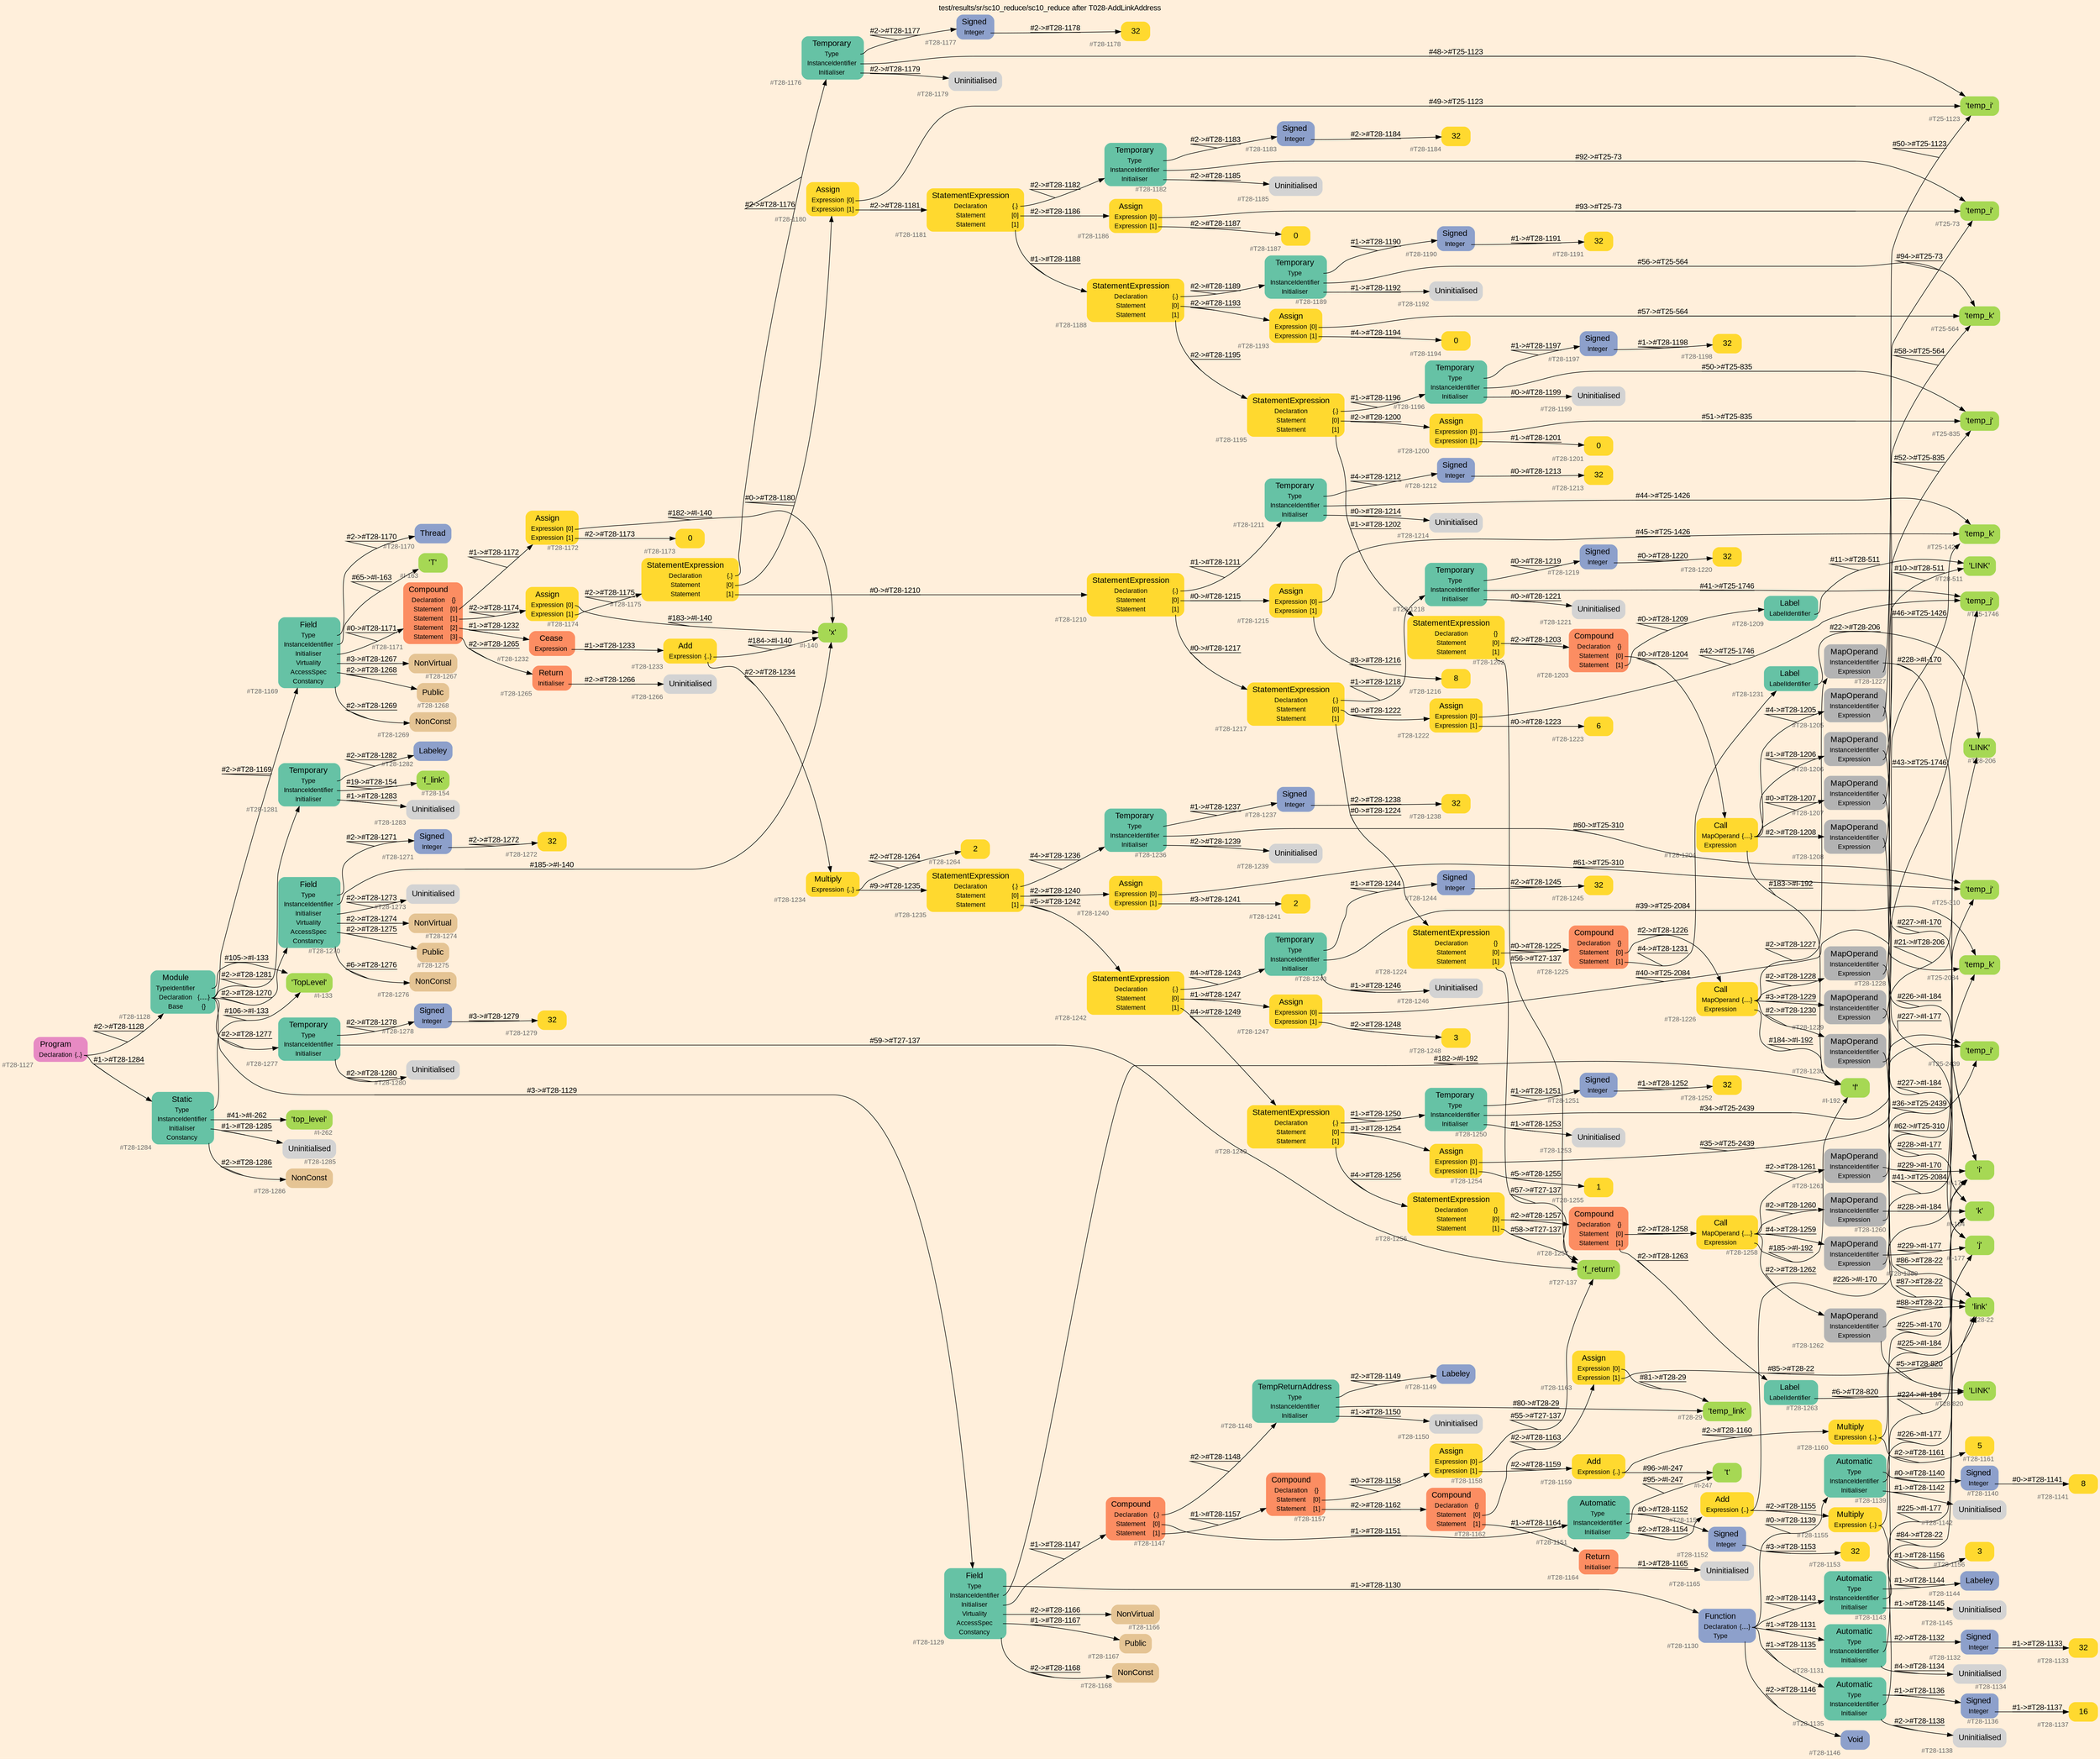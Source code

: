 digraph "test/results/sr/sc10_reduce/sc10_reduce after T028-AddLinkAddress" {
label = "test/results/sr/sc10_reduce/sc10_reduce after T028-AddLinkAddress"
labelloc = t
graph [
    rankdir = "LR"
    ranksep = 0.3
    bgcolor = antiquewhite1
    color = black
    fontcolor = black
    fontname = "Arial"
];
node [
    fontname = "Arial"
];
edge [
    fontname = "Arial"
];

// -------------------- node figure --------------------
// -------- block #T28-1127 ----------
"#T28-1127" [
    fillcolor = "/set28/4"
    xlabel = "#T28-1127"
    fontsize = "12"
    fontcolor = grey40
    shape = "plaintext"
    label = <<TABLE BORDER="0" CELLBORDER="0" CELLSPACING="0">
     <TR><TD><FONT COLOR="black" POINT-SIZE="15">Program</FONT></TD></TR>
     <TR><TD><FONT COLOR="black" POINT-SIZE="12">Declaration</FONT></TD><TD PORT="port0"><FONT COLOR="black" POINT-SIZE="12">{..}</FONT></TD></TR>
    </TABLE>>
    style = "rounded,filled"
];

// -------- block #T28-1128 ----------
"#T28-1128" [
    fillcolor = "/set28/1"
    xlabel = "#T28-1128"
    fontsize = "12"
    fontcolor = grey40
    shape = "plaintext"
    label = <<TABLE BORDER="0" CELLBORDER="0" CELLSPACING="0">
     <TR><TD><FONT COLOR="black" POINT-SIZE="15">Module</FONT></TD></TR>
     <TR><TD><FONT COLOR="black" POINT-SIZE="12">TypeIdentifier</FONT></TD><TD PORT="port0"></TD></TR>
     <TR><TD><FONT COLOR="black" POINT-SIZE="12">Declaration</FONT></TD><TD PORT="port1"><FONT COLOR="black" POINT-SIZE="12">{.....}</FONT></TD></TR>
     <TR><TD><FONT COLOR="black" POINT-SIZE="12">Base</FONT></TD><TD PORT="port2"><FONT COLOR="black" POINT-SIZE="12">{}</FONT></TD></TR>
    </TABLE>>
    style = "rounded,filled"
];

// -------- block #I-133 ----------
"#I-133" [
    fillcolor = "/set28/5"
    xlabel = "#I-133"
    fontsize = "12"
    fontcolor = grey40
    shape = "plaintext"
    label = <<TABLE BORDER="0" CELLBORDER="0" CELLSPACING="0">
     <TR><TD><FONT COLOR="black" POINT-SIZE="15">'TopLevel'</FONT></TD></TR>
    </TABLE>>
    style = "rounded,filled"
];

// -------- block #T28-1129 ----------
"#T28-1129" [
    fillcolor = "/set28/1"
    xlabel = "#T28-1129"
    fontsize = "12"
    fontcolor = grey40
    shape = "plaintext"
    label = <<TABLE BORDER="0" CELLBORDER="0" CELLSPACING="0">
     <TR><TD><FONT COLOR="black" POINT-SIZE="15">Field</FONT></TD></TR>
     <TR><TD><FONT COLOR="black" POINT-SIZE="12">Type</FONT></TD><TD PORT="port0"></TD></TR>
     <TR><TD><FONT COLOR="black" POINT-SIZE="12">InstanceIdentifier</FONT></TD><TD PORT="port1"></TD></TR>
     <TR><TD><FONT COLOR="black" POINT-SIZE="12">Initialiser</FONT></TD><TD PORT="port2"></TD></TR>
     <TR><TD><FONT COLOR="black" POINT-SIZE="12">Virtuality</FONT></TD><TD PORT="port3"></TD></TR>
     <TR><TD><FONT COLOR="black" POINT-SIZE="12">AccessSpec</FONT></TD><TD PORT="port4"></TD></TR>
     <TR><TD><FONT COLOR="black" POINT-SIZE="12">Constancy</FONT></TD><TD PORT="port5"></TD></TR>
    </TABLE>>
    style = "rounded,filled"
];

// -------- block #T28-1130 ----------
"#T28-1130" [
    fillcolor = "/set28/3"
    xlabel = "#T28-1130"
    fontsize = "12"
    fontcolor = grey40
    shape = "plaintext"
    label = <<TABLE BORDER="0" CELLBORDER="0" CELLSPACING="0">
     <TR><TD><FONT COLOR="black" POINT-SIZE="15">Function</FONT></TD></TR>
     <TR><TD><FONT COLOR="black" POINT-SIZE="12">Declaration</FONT></TD><TD PORT="port0"><FONT COLOR="black" POINT-SIZE="12">{....}</FONT></TD></TR>
     <TR><TD><FONT COLOR="black" POINT-SIZE="12">Type</FONT></TD><TD PORT="port1"></TD></TR>
    </TABLE>>
    style = "rounded,filled"
];

// -------- block #T28-1131 ----------
"#T28-1131" [
    fillcolor = "/set28/1"
    xlabel = "#T28-1131"
    fontsize = "12"
    fontcolor = grey40
    shape = "plaintext"
    label = <<TABLE BORDER="0" CELLBORDER="0" CELLSPACING="0">
     <TR><TD><FONT COLOR="black" POINT-SIZE="15">Automatic</FONT></TD></TR>
     <TR><TD><FONT COLOR="black" POINT-SIZE="12">Type</FONT></TD><TD PORT="port0"></TD></TR>
     <TR><TD><FONT COLOR="black" POINT-SIZE="12">InstanceIdentifier</FONT></TD><TD PORT="port1"></TD></TR>
     <TR><TD><FONT COLOR="black" POINT-SIZE="12">Initialiser</FONT></TD><TD PORT="port2"></TD></TR>
    </TABLE>>
    style = "rounded,filled"
];

// -------- block #T28-1132 ----------
"#T28-1132" [
    fillcolor = "/set28/3"
    xlabel = "#T28-1132"
    fontsize = "12"
    fontcolor = grey40
    shape = "plaintext"
    label = <<TABLE BORDER="0" CELLBORDER="0" CELLSPACING="0">
     <TR><TD><FONT COLOR="black" POINT-SIZE="15">Signed</FONT></TD></TR>
     <TR><TD><FONT COLOR="black" POINT-SIZE="12">Integer</FONT></TD><TD PORT="port0"></TD></TR>
    </TABLE>>
    style = "rounded,filled"
];

// -------- block #T28-1133 ----------
"#T28-1133" [
    fillcolor = "/set28/6"
    xlabel = "#T28-1133"
    fontsize = "12"
    fontcolor = grey40
    shape = "plaintext"
    label = <<TABLE BORDER="0" CELLBORDER="0" CELLSPACING="0">
     <TR><TD><FONT COLOR="black" POINT-SIZE="15">32</FONT></TD></TR>
    </TABLE>>
    style = "rounded,filled"
];

// -------- block #I-170 ----------
"#I-170" [
    fillcolor = "/set28/5"
    xlabel = "#I-170"
    fontsize = "12"
    fontcolor = grey40
    shape = "plaintext"
    label = <<TABLE BORDER="0" CELLBORDER="0" CELLSPACING="0">
     <TR><TD><FONT COLOR="black" POINT-SIZE="15">'i'</FONT></TD></TR>
    </TABLE>>
    style = "rounded,filled"
];

// -------- block #T28-1134 ----------
"#T28-1134" [
    xlabel = "#T28-1134"
    fontsize = "12"
    fontcolor = grey40
    shape = "plaintext"
    label = <<TABLE BORDER="0" CELLBORDER="0" CELLSPACING="0">
     <TR><TD><FONT COLOR="black" POINT-SIZE="15">Uninitialised</FONT></TD></TR>
    </TABLE>>
    style = "rounded,filled"
];

// -------- block #T28-1135 ----------
"#T28-1135" [
    fillcolor = "/set28/1"
    xlabel = "#T28-1135"
    fontsize = "12"
    fontcolor = grey40
    shape = "plaintext"
    label = <<TABLE BORDER="0" CELLBORDER="0" CELLSPACING="0">
     <TR><TD><FONT COLOR="black" POINT-SIZE="15">Automatic</FONT></TD></TR>
     <TR><TD><FONT COLOR="black" POINT-SIZE="12">Type</FONT></TD><TD PORT="port0"></TD></TR>
     <TR><TD><FONT COLOR="black" POINT-SIZE="12">InstanceIdentifier</FONT></TD><TD PORT="port1"></TD></TR>
     <TR><TD><FONT COLOR="black" POINT-SIZE="12">Initialiser</FONT></TD><TD PORT="port2"></TD></TR>
    </TABLE>>
    style = "rounded,filled"
];

// -------- block #T28-1136 ----------
"#T28-1136" [
    fillcolor = "/set28/3"
    xlabel = "#T28-1136"
    fontsize = "12"
    fontcolor = grey40
    shape = "plaintext"
    label = <<TABLE BORDER="0" CELLBORDER="0" CELLSPACING="0">
     <TR><TD><FONT COLOR="black" POINT-SIZE="15">Signed</FONT></TD></TR>
     <TR><TD><FONT COLOR="black" POINT-SIZE="12">Integer</FONT></TD><TD PORT="port0"></TD></TR>
    </TABLE>>
    style = "rounded,filled"
];

// -------- block #T28-1137 ----------
"#T28-1137" [
    fillcolor = "/set28/6"
    xlabel = "#T28-1137"
    fontsize = "12"
    fontcolor = grey40
    shape = "plaintext"
    label = <<TABLE BORDER="0" CELLBORDER="0" CELLSPACING="0">
     <TR><TD><FONT COLOR="black" POINT-SIZE="15">16</FONT></TD></TR>
    </TABLE>>
    style = "rounded,filled"
];

// -------- block #I-177 ----------
"#I-177" [
    fillcolor = "/set28/5"
    xlabel = "#I-177"
    fontsize = "12"
    fontcolor = grey40
    shape = "plaintext"
    label = <<TABLE BORDER="0" CELLBORDER="0" CELLSPACING="0">
     <TR><TD><FONT COLOR="black" POINT-SIZE="15">'j'</FONT></TD></TR>
    </TABLE>>
    style = "rounded,filled"
];

// -------- block #T28-1138 ----------
"#T28-1138" [
    xlabel = "#T28-1138"
    fontsize = "12"
    fontcolor = grey40
    shape = "plaintext"
    label = <<TABLE BORDER="0" CELLBORDER="0" CELLSPACING="0">
     <TR><TD><FONT COLOR="black" POINT-SIZE="15">Uninitialised</FONT></TD></TR>
    </TABLE>>
    style = "rounded,filled"
];

// -------- block #T28-1139 ----------
"#T28-1139" [
    fillcolor = "/set28/1"
    xlabel = "#T28-1139"
    fontsize = "12"
    fontcolor = grey40
    shape = "plaintext"
    label = <<TABLE BORDER="0" CELLBORDER="0" CELLSPACING="0">
     <TR><TD><FONT COLOR="black" POINT-SIZE="15">Automatic</FONT></TD></TR>
     <TR><TD><FONT COLOR="black" POINT-SIZE="12">Type</FONT></TD><TD PORT="port0"></TD></TR>
     <TR><TD><FONT COLOR="black" POINT-SIZE="12">InstanceIdentifier</FONT></TD><TD PORT="port1"></TD></TR>
     <TR><TD><FONT COLOR="black" POINT-SIZE="12">Initialiser</FONT></TD><TD PORT="port2"></TD></TR>
    </TABLE>>
    style = "rounded,filled"
];

// -------- block #T28-1140 ----------
"#T28-1140" [
    fillcolor = "/set28/3"
    xlabel = "#T28-1140"
    fontsize = "12"
    fontcolor = grey40
    shape = "plaintext"
    label = <<TABLE BORDER="0" CELLBORDER="0" CELLSPACING="0">
     <TR><TD><FONT COLOR="black" POINT-SIZE="15">Signed</FONT></TD></TR>
     <TR><TD><FONT COLOR="black" POINT-SIZE="12">Integer</FONT></TD><TD PORT="port0"></TD></TR>
    </TABLE>>
    style = "rounded,filled"
];

// -------- block #T28-1141 ----------
"#T28-1141" [
    fillcolor = "/set28/6"
    xlabel = "#T28-1141"
    fontsize = "12"
    fontcolor = grey40
    shape = "plaintext"
    label = <<TABLE BORDER="0" CELLBORDER="0" CELLSPACING="0">
     <TR><TD><FONT COLOR="black" POINT-SIZE="15">8</FONT></TD></TR>
    </TABLE>>
    style = "rounded,filled"
];

// -------- block #I-184 ----------
"#I-184" [
    fillcolor = "/set28/5"
    xlabel = "#I-184"
    fontsize = "12"
    fontcolor = grey40
    shape = "plaintext"
    label = <<TABLE BORDER="0" CELLBORDER="0" CELLSPACING="0">
     <TR><TD><FONT COLOR="black" POINT-SIZE="15">'k'</FONT></TD></TR>
    </TABLE>>
    style = "rounded,filled"
];

// -------- block #T28-1142 ----------
"#T28-1142" [
    xlabel = "#T28-1142"
    fontsize = "12"
    fontcolor = grey40
    shape = "plaintext"
    label = <<TABLE BORDER="0" CELLBORDER="0" CELLSPACING="0">
     <TR><TD><FONT COLOR="black" POINT-SIZE="15">Uninitialised</FONT></TD></TR>
    </TABLE>>
    style = "rounded,filled"
];

// -------- block #T28-1143 ----------
"#T28-1143" [
    fillcolor = "/set28/1"
    xlabel = "#T28-1143"
    fontsize = "12"
    fontcolor = grey40
    shape = "plaintext"
    label = <<TABLE BORDER="0" CELLBORDER="0" CELLSPACING="0">
     <TR><TD><FONT COLOR="black" POINT-SIZE="15">Automatic</FONT></TD></TR>
     <TR><TD><FONT COLOR="black" POINT-SIZE="12">Type</FONT></TD><TD PORT="port0"></TD></TR>
     <TR><TD><FONT COLOR="black" POINT-SIZE="12">InstanceIdentifier</FONT></TD><TD PORT="port1"></TD></TR>
     <TR><TD><FONT COLOR="black" POINT-SIZE="12">Initialiser</FONT></TD><TD PORT="port2"></TD></TR>
    </TABLE>>
    style = "rounded,filled"
];

// -------- block #T28-1144 ----------
"#T28-1144" [
    fillcolor = "/set28/3"
    xlabel = "#T28-1144"
    fontsize = "12"
    fontcolor = grey40
    shape = "plaintext"
    label = <<TABLE BORDER="0" CELLBORDER="0" CELLSPACING="0">
     <TR><TD><FONT COLOR="black" POINT-SIZE="15">Labeley</FONT></TD></TR>
    </TABLE>>
    style = "rounded,filled"
];

// -------- block #T28-22 ----------
"#T28-22" [
    fillcolor = "/set28/5"
    xlabel = "#T28-22"
    fontsize = "12"
    fontcolor = grey40
    shape = "plaintext"
    label = <<TABLE BORDER="0" CELLBORDER="0" CELLSPACING="0">
     <TR><TD><FONT COLOR="black" POINT-SIZE="15">'link'</FONT></TD></TR>
    </TABLE>>
    style = "rounded,filled"
];

// -------- block #T28-1145 ----------
"#T28-1145" [
    xlabel = "#T28-1145"
    fontsize = "12"
    fontcolor = grey40
    shape = "plaintext"
    label = <<TABLE BORDER="0" CELLBORDER="0" CELLSPACING="0">
     <TR><TD><FONT COLOR="black" POINT-SIZE="15">Uninitialised</FONT></TD></TR>
    </TABLE>>
    style = "rounded,filled"
];

// -------- block #T28-1146 ----------
"#T28-1146" [
    fillcolor = "/set28/3"
    xlabel = "#T28-1146"
    fontsize = "12"
    fontcolor = grey40
    shape = "plaintext"
    label = <<TABLE BORDER="0" CELLBORDER="0" CELLSPACING="0">
     <TR><TD><FONT COLOR="black" POINT-SIZE="15">Void</FONT></TD></TR>
    </TABLE>>
    style = "rounded,filled"
];

// -------- block #I-192 ----------
"#I-192" [
    fillcolor = "/set28/5"
    xlabel = "#I-192"
    fontsize = "12"
    fontcolor = grey40
    shape = "plaintext"
    label = <<TABLE BORDER="0" CELLBORDER="0" CELLSPACING="0">
     <TR><TD><FONT COLOR="black" POINT-SIZE="15">'f'</FONT></TD></TR>
    </TABLE>>
    style = "rounded,filled"
];

// -------- block #T28-1147 ----------
"#T28-1147" [
    fillcolor = "/set28/2"
    xlabel = "#T28-1147"
    fontsize = "12"
    fontcolor = grey40
    shape = "plaintext"
    label = <<TABLE BORDER="0" CELLBORDER="0" CELLSPACING="0">
     <TR><TD><FONT COLOR="black" POINT-SIZE="15">Compound</FONT></TD></TR>
     <TR><TD><FONT COLOR="black" POINT-SIZE="12">Declaration</FONT></TD><TD PORT="port0"><FONT COLOR="black" POINT-SIZE="12">{.}</FONT></TD></TR>
     <TR><TD><FONT COLOR="black" POINT-SIZE="12">Statement</FONT></TD><TD PORT="port1"><FONT COLOR="black" POINT-SIZE="12">[0]</FONT></TD></TR>
     <TR><TD><FONT COLOR="black" POINT-SIZE="12">Statement</FONT></TD><TD PORT="port2"><FONT COLOR="black" POINT-SIZE="12">[1]</FONT></TD></TR>
    </TABLE>>
    style = "rounded,filled"
];

// -------- block #T28-1148 ----------
"#T28-1148" [
    fillcolor = "/set28/1"
    xlabel = "#T28-1148"
    fontsize = "12"
    fontcolor = grey40
    shape = "plaintext"
    label = <<TABLE BORDER="0" CELLBORDER="0" CELLSPACING="0">
     <TR><TD><FONT COLOR="black" POINT-SIZE="15">TempReturnAddress</FONT></TD></TR>
     <TR><TD><FONT COLOR="black" POINT-SIZE="12">Type</FONT></TD><TD PORT="port0"></TD></TR>
     <TR><TD><FONT COLOR="black" POINT-SIZE="12">InstanceIdentifier</FONT></TD><TD PORT="port1"></TD></TR>
     <TR><TD><FONT COLOR="black" POINT-SIZE="12">Initialiser</FONT></TD><TD PORT="port2"></TD></TR>
    </TABLE>>
    style = "rounded,filled"
];

// -------- block #T28-1149 ----------
"#T28-1149" [
    fillcolor = "/set28/3"
    xlabel = "#T28-1149"
    fontsize = "12"
    fontcolor = grey40
    shape = "plaintext"
    label = <<TABLE BORDER="0" CELLBORDER="0" CELLSPACING="0">
     <TR><TD><FONT COLOR="black" POINT-SIZE="15">Labeley</FONT></TD></TR>
    </TABLE>>
    style = "rounded,filled"
];

// -------- block #T28-29 ----------
"#T28-29" [
    fillcolor = "/set28/5"
    xlabel = "#T28-29"
    fontsize = "12"
    fontcolor = grey40
    shape = "plaintext"
    label = <<TABLE BORDER="0" CELLBORDER="0" CELLSPACING="0">
     <TR><TD><FONT COLOR="black" POINT-SIZE="15">'temp_link'</FONT></TD></TR>
    </TABLE>>
    style = "rounded,filled"
];

// -------- block #T28-1150 ----------
"#T28-1150" [
    xlabel = "#T28-1150"
    fontsize = "12"
    fontcolor = grey40
    shape = "plaintext"
    label = <<TABLE BORDER="0" CELLBORDER="0" CELLSPACING="0">
     <TR><TD><FONT COLOR="black" POINT-SIZE="15">Uninitialised</FONT></TD></TR>
    </TABLE>>
    style = "rounded,filled"
];

// -------- block #T28-1151 ----------
"#T28-1151" [
    fillcolor = "/set28/1"
    xlabel = "#T28-1151"
    fontsize = "12"
    fontcolor = grey40
    shape = "plaintext"
    label = <<TABLE BORDER="0" CELLBORDER="0" CELLSPACING="0">
     <TR><TD><FONT COLOR="black" POINT-SIZE="15">Automatic</FONT></TD></TR>
     <TR><TD><FONT COLOR="black" POINT-SIZE="12">Type</FONT></TD><TD PORT="port0"></TD></TR>
     <TR><TD><FONT COLOR="black" POINT-SIZE="12">InstanceIdentifier</FONT></TD><TD PORT="port1"></TD></TR>
     <TR><TD><FONT COLOR="black" POINT-SIZE="12">Initialiser</FONT></TD><TD PORT="port2"></TD></TR>
    </TABLE>>
    style = "rounded,filled"
];

// -------- block #T28-1152 ----------
"#T28-1152" [
    fillcolor = "/set28/3"
    xlabel = "#T28-1152"
    fontsize = "12"
    fontcolor = grey40
    shape = "plaintext"
    label = <<TABLE BORDER="0" CELLBORDER="0" CELLSPACING="0">
     <TR><TD><FONT COLOR="black" POINT-SIZE="15">Signed</FONT></TD></TR>
     <TR><TD><FONT COLOR="black" POINT-SIZE="12">Integer</FONT></TD><TD PORT="port0"></TD></TR>
    </TABLE>>
    style = "rounded,filled"
];

// -------- block #T28-1153 ----------
"#T28-1153" [
    fillcolor = "/set28/6"
    xlabel = "#T28-1153"
    fontsize = "12"
    fontcolor = grey40
    shape = "plaintext"
    label = <<TABLE BORDER="0" CELLBORDER="0" CELLSPACING="0">
     <TR><TD><FONT COLOR="black" POINT-SIZE="15">32</FONT></TD></TR>
    </TABLE>>
    style = "rounded,filled"
];

// -------- block #I-247 ----------
"#I-247" [
    fillcolor = "/set28/5"
    xlabel = "#I-247"
    fontsize = "12"
    fontcolor = grey40
    shape = "plaintext"
    label = <<TABLE BORDER="0" CELLBORDER="0" CELLSPACING="0">
     <TR><TD><FONT COLOR="black" POINT-SIZE="15">'t'</FONT></TD></TR>
    </TABLE>>
    style = "rounded,filled"
];

// -------- block #T28-1154 ----------
"#T28-1154" [
    fillcolor = "/set28/6"
    xlabel = "#T28-1154"
    fontsize = "12"
    fontcolor = grey40
    shape = "plaintext"
    label = <<TABLE BORDER="0" CELLBORDER="0" CELLSPACING="0">
     <TR><TD><FONT COLOR="black" POINT-SIZE="15">Add</FONT></TD></TR>
     <TR><TD><FONT COLOR="black" POINT-SIZE="12">Expression</FONT></TD><TD PORT="port0"><FONT COLOR="black" POINT-SIZE="12">{..}</FONT></TD></TR>
    </TABLE>>
    style = "rounded,filled"
];

// -------- block #T28-1155 ----------
"#T28-1155" [
    fillcolor = "/set28/6"
    xlabel = "#T28-1155"
    fontsize = "12"
    fontcolor = grey40
    shape = "plaintext"
    label = <<TABLE BORDER="0" CELLBORDER="0" CELLSPACING="0">
     <TR><TD><FONT COLOR="black" POINT-SIZE="15">Multiply</FONT></TD></TR>
     <TR><TD><FONT COLOR="black" POINT-SIZE="12">Expression</FONT></TD><TD PORT="port0"><FONT COLOR="black" POINT-SIZE="12">{..}</FONT></TD></TR>
    </TABLE>>
    style = "rounded,filled"
];

// -------- block #T28-1156 ----------
"#T28-1156" [
    fillcolor = "/set28/6"
    xlabel = "#T28-1156"
    fontsize = "12"
    fontcolor = grey40
    shape = "plaintext"
    label = <<TABLE BORDER="0" CELLBORDER="0" CELLSPACING="0">
     <TR><TD><FONT COLOR="black" POINT-SIZE="15">3</FONT></TD></TR>
    </TABLE>>
    style = "rounded,filled"
];

// -------- block #T28-1157 ----------
"#T28-1157" [
    fillcolor = "/set28/2"
    xlabel = "#T28-1157"
    fontsize = "12"
    fontcolor = grey40
    shape = "plaintext"
    label = <<TABLE BORDER="0" CELLBORDER="0" CELLSPACING="0">
     <TR><TD><FONT COLOR="black" POINT-SIZE="15">Compound</FONT></TD></TR>
     <TR><TD><FONT COLOR="black" POINT-SIZE="12">Declaration</FONT></TD><TD PORT="port0"><FONT COLOR="black" POINT-SIZE="12">{}</FONT></TD></TR>
     <TR><TD><FONT COLOR="black" POINT-SIZE="12">Statement</FONT></TD><TD PORT="port1"><FONT COLOR="black" POINT-SIZE="12">[0]</FONT></TD></TR>
     <TR><TD><FONT COLOR="black" POINT-SIZE="12">Statement</FONT></TD><TD PORT="port2"><FONT COLOR="black" POINT-SIZE="12">[1]</FONT></TD></TR>
    </TABLE>>
    style = "rounded,filled"
];

// -------- block #T28-1158 ----------
"#T28-1158" [
    fillcolor = "/set28/6"
    xlabel = "#T28-1158"
    fontsize = "12"
    fontcolor = grey40
    shape = "plaintext"
    label = <<TABLE BORDER="0" CELLBORDER="0" CELLSPACING="0">
     <TR><TD><FONT COLOR="black" POINT-SIZE="15">Assign</FONT></TD></TR>
     <TR><TD><FONT COLOR="black" POINT-SIZE="12">Expression</FONT></TD><TD PORT="port0"><FONT COLOR="black" POINT-SIZE="12">[0]</FONT></TD></TR>
     <TR><TD><FONT COLOR="black" POINT-SIZE="12">Expression</FONT></TD><TD PORT="port1"><FONT COLOR="black" POINT-SIZE="12">[1]</FONT></TD></TR>
    </TABLE>>
    style = "rounded,filled"
];

// -------- block #T27-137 ----------
"#T27-137" [
    fillcolor = "/set28/5"
    xlabel = "#T27-137"
    fontsize = "12"
    fontcolor = grey40
    shape = "plaintext"
    label = <<TABLE BORDER="0" CELLBORDER="0" CELLSPACING="0">
     <TR><TD><FONT COLOR="black" POINT-SIZE="15">'f_return'</FONT></TD></TR>
    </TABLE>>
    style = "rounded,filled"
];

// -------- block #T28-1159 ----------
"#T28-1159" [
    fillcolor = "/set28/6"
    xlabel = "#T28-1159"
    fontsize = "12"
    fontcolor = grey40
    shape = "plaintext"
    label = <<TABLE BORDER="0" CELLBORDER="0" CELLSPACING="0">
     <TR><TD><FONT COLOR="black" POINT-SIZE="15">Add</FONT></TD></TR>
     <TR><TD><FONT COLOR="black" POINT-SIZE="12">Expression</FONT></TD><TD PORT="port0"><FONT COLOR="black" POINT-SIZE="12">{..}</FONT></TD></TR>
    </TABLE>>
    style = "rounded,filled"
];

// -------- block #T28-1160 ----------
"#T28-1160" [
    fillcolor = "/set28/6"
    xlabel = "#T28-1160"
    fontsize = "12"
    fontcolor = grey40
    shape = "plaintext"
    label = <<TABLE BORDER="0" CELLBORDER="0" CELLSPACING="0">
     <TR><TD><FONT COLOR="black" POINT-SIZE="15">Multiply</FONT></TD></TR>
     <TR><TD><FONT COLOR="black" POINT-SIZE="12">Expression</FONT></TD><TD PORT="port0"><FONT COLOR="black" POINT-SIZE="12">{..}</FONT></TD></TR>
    </TABLE>>
    style = "rounded,filled"
];

// -------- block #T28-1161 ----------
"#T28-1161" [
    fillcolor = "/set28/6"
    xlabel = "#T28-1161"
    fontsize = "12"
    fontcolor = grey40
    shape = "plaintext"
    label = <<TABLE BORDER="0" CELLBORDER="0" CELLSPACING="0">
     <TR><TD><FONT COLOR="black" POINT-SIZE="15">5</FONT></TD></TR>
    </TABLE>>
    style = "rounded,filled"
];

// -------- block #T28-1162 ----------
"#T28-1162" [
    fillcolor = "/set28/2"
    xlabel = "#T28-1162"
    fontsize = "12"
    fontcolor = grey40
    shape = "plaintext"
    label = <<TABLE BORDER="0" CELLBORDER="0" CELLSPACING="0">
     <TR><TD><FONT COLOR="black" POINT-SIZE="15">Compound</FONT></TD></TR>
     <TR><TD><FONT COLOR="black" POINT-SIZE="12">Declaration</FONT></TD><TD PORT="port0"><FONT COLOR="black" POINT-SIZE="12">{}</FONT></TD></TR>
     <TR><TD><FONT COLOR="black" POINT-SIZE="12">Statement</FONT></TD><TD PORT="port1"><FONT COLOR="black" POINT-SIZE="12">[0]</FONT></TD></TR>
     <TR><TD><FONT COLOR="black" POINT-SIZE="12">Statement</FONT></TD><TD PORT="port2"><FONT COLOR="black" POINT-SIZE="12">[1]</FONT></TD></TR>
    </TABLE>>
    style = "rounded,filled"
];

// -------- block #T28-1163 ----------
"#T28-1163" [
    fillcolor = "/set28/6"
    xlabel = "#T28-1163"
    fontsize = "12"
    fontcolor = grey40
    shape = "plaintext"
    label = <<TABLE BORDER="0" CELLBORDER="0" CELLSPACING="0">
     <TR><TD><FONT COLOR="black" POINT-SIZE="15">Assign</FONT></TD></TR>
     <TR><TD><FONT COLOR="black" POINT-SIZE="12">Expression</FONT></TD><TD PORT="port0"><FONT COLOR="black" POINT-SIZE="12">[0]</FONT></TD></TR>
     <TR><TD><FONT COLOR="black" POINT-SIZE="12">Expression</FONT></TD><TD PORT="port1"><FONT COLOR="black" POINT-SIZE="12">[1]</FONT></TD></TR>
    </TABLE>>
    style = "rounded,filled"
];

// -------- block #T28-1164 ----------
"#T28-1164" [
    fillcolor = "/set28/2"
    xlabel = "#T28-1164"
    fontsize = "12"
    fontcolor = grey40
    shape = "plaintext"
    label = <<TABLE BORDER="0" CELLBORDER="0" CELLSPACING="0">
     <TR><TD><FONT COLOR="black" POINT-SIZE="15">Return</FONT></TD></TR>
     <TR><TD><FONT COLOR="black" POINT-SIZE="12">Initialiser</FONT></TD><TD PORT="port0"></TD></TR>
    </TABLE>>
    style = "rounded,filled"
];

// -------- block #T28-1165 ----------
"#T28-1165" [
    xlabel = "#T28-1165"
    fontsize = "12"
    fontcolor = grey40
    shape = "plaintext"
    label = <<TABLE BORDER="0" CELLBORDER="0" CELLSPACING="0">
     <TR><TD><FONT COLOR="black" POINT-SIZE="15">Uninitialised</FONT></TD></TR>
    </TABLE>>
    style = "rounded,filled"
];

// -------- block #T28-1166 ----------
"#T28-1166" [
    fillcolor = "/set28/7"
    xlabel = "#T28-1166"
    fontsize = "12"
    fontcolor = grey40
    shape = "plaintext"
    label = <<TABLE BORDER="0" CELLBORDER="0" CELLSPACING="0">
     <TR><TD><FONT COLOR="black" POINT-SIZE="15">NonVirtual</FONT></TD></TR>
    </TABLE>>
    style = "rounded,filled"
];

// -------- block #T28-1167 ----------
"#T28-1167" [
    fillcolor = "/set28/7"
    xlabel = "#T28-1167"
    fontsize = "12"
    fontcolor = grey40
    shape = "plaintext"
    label = <<TABLE BORDER="0" CELLBORDER="0" CELLSPACING="0">
     <TR><TD><FONT COLOR="black" POINT-SIZE="15">Public</FONT></TD></TR>
    </TABLE>>
    style = "rounded,filled"
];

// -------- block #T28-1168 ----------
"#T28-1168" [
    fillcolor = "/set28/7"
    xlabel = "#T28-1168"
    fontsize = "12"
    fontcolor = grey40
    shape = "plaintext"
    label = <<TABLE BORDER="0" CELLBORDER="0" CELLSPACING="0">
     <TR><TD><FONT COLOR="black" POINT-SIZE="15">NonConst</FONT></TD></TR>
    </TABLE>>
    style = "rounded,filled"
];

// -------- block #T28-1169 ----------
"#T28-1169" [
    fillcolor = "/set28/1"
    xlabel = "#T28-1169"
    fontsize = "12"
    fontcolor = grey40
    shape = "plaintext"
    label = <<TABLE BORDER="0" CELLBORDER="0" CELLSPACING="0">
     <TR><TD><FONT COLOR="black" POINT-SIZE="15">Field</FONT></TD></TR>
     <TR><TD><FONT COLOR="black" POINT-SIZE="12">Type</FONT></TD><TD PORT="port0"></TD></TR>
     <TR><TD><FONT COLOR="black" POINT-SIZE="12">InstanceIdentifier</FONT></TD><TD PORT="port1"></TD></TR>
     <TR><TD><FONT COLOR="black" POINT-SIZE="12">Initialiser</FONT></TD><TD PORT="port2"></TD></TR>
     <TR><TD><FONT COLOR="black" POINT-SIZE="12">Virtuality</FONT></TD><TD PORT="port3"></TD></TR>
     <TR><TD><FONT COLOR="black" POINT-SIZE="12">AccessSpec</FONT></TD><TD PORT="port4"></TD></TR>
     <TR><TD><FONT COLOR="black" POINT-SIZE="12">Constancy</FONT></TD><TD PORT="port5"></TD></TR>
    </TABLE>>
    style = "rounded,filled"
];

// -------- block #T28-1170 ----------
"#T28-1170" [
    fillcolor = "/set28/3"
    xlabel = "#T28-1170"
    fontsize = "12"
    fontcolor = grey40
    shape = "plaintext"
    label = <<TABLE BORDER="0" CELLBORDER="0" CELLSPACING="0">
     <TR><TD><FONT COLOR="black" POINT-SIZE="15">Thread</FONT></TD></TR>
    </TABLE>>
    style = "rounded,filled"
];

// -------- block #I-163 ----------
"#I-163" [
    fillcolor = "/set28/5"
    xlabel = "#I-163"
    fontsize = "12"
    fontcolor = grey40
    shape = "plaintext"
    label = <<TABLE BORDER="0" CELLBORDER="0" CELLSPACING="0">
     <TR><TD><FONT COLOR="black" POINT-SIZE="15">'T'</FONT></TD></TR>
    </TABLE>>
    style = "rounded,filled"
];

// -------- block #T28-1171 ----------
"#T28-1171" [
    fillcolor = "/set28/2"
    xlabel = "#T28-1171"
    fontsize = "12"
    fontcolor = grey40
    shape = "plaintext"
    label = <<TABLE BORDER="0" CELLBORDER="0" CELLSPACING="0">
     <TR><TD><FONT COLOR="black" POINT-SIZE="15">Compound</FONT></TD></TR>
     <TR><TD><FONT COLOR="black" POINT-SIZE="12">Declaration</FONT></TD><TD PORT="port0"><FONT COLOR="black" POINT-SIZE="12">{}</FONT></TD></TR>
     <TR><TD><FONT COLOR="black" POINT-SIZE="12">Statement</FONT></TD><TD PORT="port1"><FONT COLOR="black" POINT-SIZE="12">[0]</FONT></TD></TR>
     <TR><TD><FONT COLOR="black" POINT-SIZE="12">Statement</FONT></TD><TD PORT="port2"><FONT COLOR="black" POINT-SIZE="12">[1]</FONT></TD></TR>
     <TR><TD><FONT COLOR="black" POINT-SIZE="12">Statement</FONT></TD><TD PORT="port3"><FONT COLOR="black" POINT-SIZE="12">[2]</FONT></TD></TR>
     <TR><TD><FONT COLOR="black" POINT-SIZE="12">Statement</FONT></TD><TD PORT="port4"><FONT COLOR="black" POINT-SIZE="12">[3]</FONT></TD></TR>
    </TABLE>>
    style = "rounded,filled"
];

// -------- block #T28-1172 ----------
"#T28-1172" [
    fillcolor = "/set28/6"
    xlabel = "#T28-1172"
    fontsize = "12"
    fontcolor = grey40
    shape = "plaintext"
    label = <<TABLE BORDER="0" CELLBORDER="0" CELLSPACING="0">
     <TR><TD><FONT COLOR="black" POINT-SIZE="15">Assign</FONT></TD></TR>
     <TR><TD><FONT COLOR="black" POINT-SIZE="12">Expression</FONT></TD><TD PORT="port0"><FONT COLOR="black" POINT-SIZE="12">[0]</FONT></TD></TR>
     <TR><TD><FONT COLOR="black" POINT-SIZE="12">Expression</FONT></TD><TD PORT="port1"><FONT COLOR="black" POINT-SIZE="12">[1]</FONT></TD></TR>
    </TABLE>>
    style = "rounded,filled"
];

// -------- block #I-140 ----------
"#I-140" [
    fillcolor = "/set28/5"
    xlabel = "#I-140"
    fontsize = "12"
    fontcolor = grey40
    shape = "plaintext"
    label = <<TABLE BORDER="0" CELLBORDER="0" CELLSPACING="0">
     <TR><TD><FONT COLOR="black" POINT-SIZE="15">'x'</FONT></TD></TR>
    </TABLE>>
    style = "rounded,filled"
];

// -------- block #T28-1173 ----------
"#T28-1173" [
    fillcolor = "/set28/6"
    xlabel = "#T28-1173"
    fontsize = "12"
    fontcolor = grey40
    shape = "plaintext"
    label = <<TABLE BORDER="0" CELLBORDER="0" CELLSPACING="0">
     <TR><TD><FONT COLOR="black" POINT-SIZE="15">0</FONT></TD></TR>
    </TABLE>>
    style = "rounded,filled"
];

// -------- block #T28-1174 ----------
"#T28-1174" [
    fillcolor = "/set28/6"
    xlabel = "#T28-1174"
    fontsize = "12"
    fontcolor = grey40
    shape = "plaintext"
    label = <<TABLE BORDER="0" CELLBORDER="0" CELLSPACING="0">
     <TR><TD><FONT COLOR="black" POINT-SIZE="15">Assign</FONT></TD></TR>
     <TR><TD><FONT COLOR="black" POINT-SIZE="12">Expression</FONT></TD><TD PORT="port0"><FONT COLOR="black" POINT-SIZE="12">[0]</FONT></TD></TR>
     <TR><TD><FONT COLOR="black" POINT-SIZE="12">Expression</FONT></TD><TD PORT="port1"><FONT COLOR="black" POINT-SIZE="12">[1]</FONT></TD></TR>
    </TABLE>>
    style = "rounded,filled"
];

// -------- block #T28-1175 ----------
"#T28-1175" [
    fillcolor = "/set28/6"
    xlabel = "#T28-1175"
    fontsize = "12"
    fontcolor = grey40
    shape = "plaintext"
    label = <<TABLE BORDER="0" CELLBORDER="0" CELLSPACING="0">
     <TR><TD><FONT COLOR="black" POINT-SIZE="15">StatementExpression</FONT></TD></TR>
     <TR><TD><FONT COLOR="black" POINT-SIZE="12">Declaration</FONT></TD><TD PORT="port0"><FONT COLOR="black" POINT-SIZE="12">{.}</FONT></TD></TR>
     <TR><TD><FONT COLOR="black" POINT-SIZE="12">Statement</FONT></TD><TD PORT="port1"><FONT COLOR="black" POINT-SIZE="12">[0]</FONT></TD></TR>
     <TR><TD><FONT COLOR="black" POINT-SIZE="12">Statement</FONT></TD><TD PORT="port2"><FONT COLOR="black" POINT-SIZE="12">[1]</FONT></TD></TR>
    </TABLE>>
    style = "rounded,filled"
];

// -------- block #T28-1176 ----------
"#T28-1176" [
    fillcolor = "/set28/1"
    xlabel = "#T28-1176"
    fontsize = "12"
    fontcolor = grey40
    shape = "plaintext"
    label = <<TABLE BORDER="0" CELLBORDER="0" CELLSPACING="0">
     <TR><TD><FONT COLOR="black" POINT-SIZE="15">Temporary</FONT></TD></TR>
     <TR><TD><FONT COLOR="black" POINT-SIZE="12">Type</FONT></TD><TD PORT="port0"></TD></TR>
     <TR><TD><FONT COLOR="black" POINT-SIZE="12">InstanceIdentifier</FONT></TD><TD PORT="port1"></TD></TR>
     <TR><TD><FONT COLOR="black" POINT-SIZE="12">Initialiser</FONT></TD><TD PORT="port2"></TD></TR>
    </TABLE>>
    style = "rounded,filled"
];

// -------- block #T28-1177 ----------
"#T28-1177" [
    fillcolor = "/set28/3"
    xlabel = "#T28-1177"
    fontsize = "12"
    fontcolor = grey40
    shape = "plaintext"
    label = <<TABLE BORDER="0" CELLBORDER="0" CELLSPACING="0">
     <TR><TD><FONT COLOR="black" POINT-SIZE="15">Signed</FONT></TD></TR>
     <TR><TD><FONT COLOR="black" POINT-SIZE="12">Integer</FONT></TD><TD PORT="port0"></TD></TR>
    </TABLE>>
    style = "rounded,filled"
];

// -------- block #T28-1178 ----------
"#T28-1178" [
    fillcolor = "/set28/6"
    xlabel = "#T28-1178"
    fontsize = "12"
    fontcolor = grey40
    shape = "plaintext"
    label = <<TABLE BORDER="0" CELLBORDER="0" CELLSPACING="0">
     <TR><TD><FONT COLOR="black" POINT-SIZE="15">32</FONT></TD></TR>
    </TABLE>>
    style = "rounded,filled"
];

// -------- block #T25-1123 ----------
"#T25-1123" [
    fillcolor = "/set28/5"
    xlabel = "#T25-1123"
    fontsize = "12"
    fontcolor = grey40
    shape = "plaintext"
    label = <<TABLE BORDER="0" CELLBORDER="0" CELLSPACING="0">
     <TR><TD><FONT COLOR="black" POINT-SIZE="15">'temp_i'</FONT></TD></TR>
    </TABLE>>
    style = "rounded,filled"
];

// -------- block #T28-1179 ----------
"#T28-1179" [
    xlabel = "#T28-1179"
    fontsize = "12"
    fontcolor = grey40
    shape = "plaintext"
    label = <<TABLE BORDER="0" CELLBORDER="0" CELLSPACING="0">
     <TR><TD><FONT COLOR="black" POINT-SIZE="15">Uninitialised</FONT></TD></TR>
    </TABLE>>
    style = "rounded,filled"
];

// -------- block #T28-1180 ----------
"#T28-1180" [
    fillcolor = "/set28/6"
    xlabel = "#T28-1180"
    fontsize = "12"
    fontcolor = grey40
    shape = "plaintext"
    label = <<TABLE BORDER="0" CELLBORDER="0" CELLSPACING="0">
     <TR><TD><FONT COLOR="black" POINT-SIZE="15">Assign</FONT></TD></TR>
     <TR><TD><FONT COLOR="black" POINT-SIZE="12">Expression</FONT></TD><TD PORT="port0"><FONT COLOR="black" POINT-SIZE="12">[0]</FONT></TD></TR>
     <TR><TD><FONT COLOR="black" POINT-SIZE="12">Expression</FONT></TD><TD PORT="port1"><FONT COLOR="black" POINT-SIZE="12">[1]</FONT></TD></TR>
    </TABLE>>
    style = "rounded,filled"
];

// -------- block #T28-1181 ----------
"#T28-1181" [
    fillcolor = "/set28/6"
    xlabel = "#T28-1181"
    fontsize = "12"
    fontcolor = grey40
    shape = "plaintext"
    label = <<TABLE BORDER="0" CELLBORDER="0" CELLSPACING="0">
     <TR><TD><FONT COLOR="black" POINT-SIZE="15">StatementExpression</FONT></TD></TR>
     <TR><TD><FONT COLOR="black" POINT-SIZE="12">Declaration</FONT></TD><TD PORT="port0"><FONT COLOR="black" POINT-SIZE="12">{.}</FONT></TD></TR>
     <TR><TD><FONT COLOR="black" POINT-SIZE="12">Statement</FONT></TD><TD PORT="port1"><FONT COLOR="black" POINT-SIZE="12">[0]</FONT></TD></TR>
     <TR><TD><FONT COLOR="black" POINT-SIZE="12">Statement</FONT></TD><TD PORT="port2"><FONT COLOR="black" POINT-SIZE="12">[1]</FONT></TD></TR>
    </TABLE>>
    style = "rounded,filled"
];

// -------- block #T28-1182 ----------
"#T28-1182" [
    fillcolor = "/set28/1"
    xlabel = "#T28-1182"
    fontsize = "12"
    fontcolor = grey40
    shape = "plaintext"
    label = <<TABLE BORDER="0" CELLBORDER="0" CELLSPACING="0">
     <TR><TD><FONT COLOR="black" POINT-SIZE="15">Temporary</FONT></TD></TR>
     <TR><TD><FONT COLOR="black" POINT-SIZE="12">Type</FONT></TD><TD PORT="port0"></TD></TR>
     <TR><TD><FONT COLOR="black" POINT-SIZE="12">InstanceIdentifier</FONT></TD><TD PORT="port1"></TD></TR>
     <TR><TD><FONT COLOR="black" POINT-SIZE="12">Initialiser</FONT></TD><TD PORT="port2"></TD></TR>
    </TABLE>>
    style = "rounded,filled"
];

// -------- block #T28-1183 ----------
"#T28-1183" [
    fillcolor = "/set28/3"
    xlabel = "#T28-1183"
    fontsize = "12"
    fontcolor = grey40
    shape = "plaintext"
    label = <<TABLE BORDER="0" CELLBORDER="0" CELLSPACING="0">
     <TR><TD><FONT COLOR="black" POINT-SIZE="15">Signed</FONT></TD></TR>
     <TR><TD><FONT COLOR="black" POINT-SIZE="12">Integer</FONT></TD><TD PORT="port0"></TD></TR>
    </TABLE>>
    style = "rounded,filled"
];

// -------- block #T28-1184 ----------
"#T28-1184" [
    fillcolor = "/set28/6"
    xlabel = "#T28-1184"
    fontsize = "12"
    fontcolor = grey40
    shape = "plaintext"
    label = <<TABLE BORDER="0" CELLBORDER="0" CELLSPACING="0">
     <TR><TD><FONT COLOR="black" POINT-SIZE="15">32</FONT></TD></TR>
    </TABLE>>
    style = "rounded,filled"
];

// -------- block #T25-73 ----------
"#T25-73" [
    fillcolor = "/set28/5"
    xlabel = "#T25-73"
    fontsize = "12"
    fontcolor = grey40
    shape = "plaintext"
    label = <<TABLE BORDER="0" CELLBORDER="0" CELLSPACING="0">
     <TR><TD><FONT COLOR="black" POINT-SIZE="15">'temp_i'</FONT></TD></TR>
    </TABLE>>
    style = "rounded,filled"
];

// -------- block #T28-1185 ----------
"#T28-1185" [
    xlabel = "#T28-1185"
    fontsize = "12"
    fontcolor = grey40
    shape = "plaintext"
    label = <<TABLE BORDER="0" CELLBORDER="0" CELLSPACING="0">
     <TR><TD><FONT COLOR="black" POINT-SIZE="15">Uninitialised</FONT></TD></TR>
    </TABLE>>
    style = "rounded,filled"
];

// -------- block #T28-1186 ----------
"#T28-1186" [
    fillcolor = "/set28/6"
    xlabel = "#T28-1186"
    fontsize = "12"
    fontcolor = grey40
    shape = "plaintext"
    label = <<TABLE BORDER="0" CELLBORDER="0" CELLSPACING="0">
     <TR><TD><FONT COLOR="black" POINT-SIZE="15">Assign</FONT></TD></TR>
     <TR><TD><FONT COLOR="black" POINT-SIZE="12">Expression</FONT></TD><TD PORT="port0"><FONT COLOR="black" POINT-SIZE="12">[0]</FONT></TD></TR>
     <TR><TD><FONT COLOR="black" POINT-SIZE="12">Expression</FONT></TD><TD PORT="port1"><FONT COLOR="black" POINT-SIZE="12">[1]</FONT></TD></TR>
    </TABLE>>
    style = "rounded,filled"
];

// -------- block #T28-1187 ----------
"#T28-1187" [
    fillcolor = "/set28/6"
    xlabel = "#T28-1187"
    fontsize = "12"
    fontcolor = grey40
    shape = "plaintext"
    label = <<TABLE BORDER="0" CELLBORDER="0" CELLSPACING="0">
     <TR><TD><FONT COLOR="black" POINT-SIZE="15">0</FONT></TD></TR>
    </TABLE>>
    style = "rounded,filled"
];

// -------- block #T28-1188 ----------
"#T28-1188" [
    fillcolor = "/set28/6"
    xlabel = "#T28-1188"
    fontsize = "12"
    fontcolor = grey40
    shape = "plaintext"
    label = <<TABLE BORDER="0" CELLBORDER="0" CELLSPACING="0">
     <TR><TD><FONT COLOR="black" POINT-SIZE="15">StatementExpression</FONT></TD></TR>
     <TR><TD><FONT COLOR="black" POINT-SIZE="12">Declaration</FONT></TD><TD PORT="port0"><FONT COLOR="black" POINT-SIZE="12">{.}</FONT></TD></TR>
     <TR><TD><FONT COLOR="black" POINT-SIZE="12">Statement</FONT></TD><TD PORT="port1"><FONT COLOR="black" POINT-SIZE="12">[0]</FONT></TD></TR>
     <TR><TD><FONT COLOR="black" POINT-SIZE="12">Statement</FONT></TD><TD PORT="port2"><FONT COLOR="black" POINT-SIZE="12">[1]</FONT></TD></TR>
    </TABLE>>
    style = "rounded,filled"
];

// -------- block #T28-1189 ----------
"#T28-1189" [
    fillcolor = "/set28/1"
    xlabel = "#T28-1189"
    fontsize = "12"
    fontcolor = grey40
    shape = "plaintext"
    label = <<TABLE BORDER="0" CELLBORDER="0" CELLSPACING="0">
     <TR><TD><FONT COLOR="black" POINT-SIZE="15">Temporary</FONT></TD></TR>
     <TR><TD><FONT COLOR="black" POINT-SIZE="12">Type</FONT></TD><TD PORT="port0"></TD></TR>
     <TR><TD><FONT COLOR="black" POINT-SIZE="12">InstanceIdentifier</FONT></TD><TD PORT="port1"></TD></TR>
     <TR><TD><FONT COLOR="black" POINT-SIZE="12">Initialiser</FONT></TD><TD PORT="port2"></TD></TR>
    </TABLE>>
    style = "rounded,filled"
];

// -------- block #T28-1190 ----------
"#T28-1190" [
    fillcolor = "/set28/3"
    xlabel = "#T28-1190"
    fontsize = "12"
    fontcolor = grey40
    shape = "plaintext"
    label = <<TABLE BORDER="0" CELLBORDER="0" CELLSPACING="0">
     <TR><TD><FONT COLOR="black" POINT-SIZE="15">Signed</FONT></TD></TR>
     <TR><TD><FONT COLOR="black" POINT-SIZE="12">Integer</FONT></TD><TD PORT="port0"></TD></TR>
    </TABLE>>
    style = "rounded,filled"
];

// -------- block #T28-1191 ----------
"#T28-1191" [
    fillcolor = "/set28/6"
    xlabel = "#T28-1191"
    fontsize = "12"
    fontcolor = grey40
    shape = "plaintext"
    label = <<TABLE BORDER="0" CELLBORDER="0" CELLSPACING="0">
     <TR><TD><FONT COLOR="black" POINT-SIZE="15">32</FONT></TD></TR>
    </TABLE>>
    style = "rounded,filled"
];

// -------- block #T25-564 ----------
"#T25-564" [
    fillcolor = "/set28/5"
    xlabel = "#T25-564"
    fontsize = "12"
    fontcolor = grey40
    shape = "plaintext"
    label = <<TABLE BORDER="0" CELLBORDER="0" CELLSPACING="0">
     <TR><TD><FONT COLOR="black" POINT-SIZE="15">'temp_k'</FONT></TD></TR>
    </TABLE>>
    style = "rounded,filled"
];

// -------- block #T28-1192 ----------
"#T28-1192" [
    xlabel = "#T28-1192"
    fontsize = "12"
    fontcolor = grey40
    shape = "plaintext"
    label = <<TABLE BORDER="0" CELLBORDER="0" CELLSPACING="0">
     <TR><TD><FONT COLOR="black" POINT-SIZE="15">Uninitialised</FONT></TD></TR>
    </TABLE>>
    style = "rounded,filled"
];

// -------- block #T28-1193 ----------
"#T28-1193" [
    fillcolor = "/set28/6"
    xlabel = "#T28-1193"
    fontsize = "12"
    fontcolor = grey40
    shape = "plaintext"
    label = <<TABLE BORDER="0" CELLBORDER="0" CELLSPACING="0">
     <TR><TD><FONT COLOR="black" POINT-SIZE="15">Assign</FONT></TD></TR>
     <TR><TD><FONT COLOR="black" POINT-SIZE="12">Expression</FONT></TD><TD PORT="port0"><FONT COLOR="black" POINT-SIZE="12">[0]</FONT></TD></TR>
     <TR><TD><FONT COLOR="black" POINT-SIZE="12">Expression</FONT></TD><TD PORT="port1"><FONT COLOR="black" POINT-SIZE="12">[1]</FONT></TD></TR>
    </TABLE>>
    style = "rounded,filled"
];

// -------- block #T28-1194 ----------
"#T28-1194" [
    fillcolor = "/set28/6"
    xlabel = "#T28-1194"
    fontsize = "12"
    fontcolor = grey40
    shape = "plaintext"
    label = <<TABLE BORDER="0" CELLBORDER="0" CELLSPACING="0">
     <TR><TD><FONT COLOR="black" POINT-SIZE="15">0</FONT></TD></TR>
    </TABLE>>
    style = "rounded,filled"
];

// -------- block #T28-1195 ----------
"#T28-1195" [
    fillcolor = "/set28/6"
    xlabel = "#T28-1195"
    fontsize = "12"
    fontcolor = grey40
    shape = "plaintext"
    label = <<TABLE BORDER="0" CELLBORDER="0" CELLSPACING="0">
     <TR><TD><FONT COLOR="black" POINT-SIZE="15">StatementExpression</FONT></TD></TR>
     <TR><TD><FONT COLOR="black" POINT-SIZE="12">Declaration</FONT></TD><TD PORT="port0"><FONT COLOR="black" POINT-SIZE="12">{.}</FONT></TD></TR>
     <TR><TD><FONT COLOR="black" POINT-SIZE="12">Statement</FONT></TD><TD PORT="port1"><FONT COLOR="black" POINT-SIZE="12">[0]</FONT></TD></TR>
     <TR><TD><FONT COLOR="black" POINT-SIZE="12">Statement</FONT></TD><TD PORT="port2"><FONT COLOR="black" POINT-SIZE="12">[1]</FONT></TD></TR>
    </TABLE>>
    style = "rounded,filled"
];

// -------- block #T28-1196 ----------
"#T28-1196" [
    fillcolor = "/set28/1"
    xlabel = "#T28-1196"
    fontsize = "12"
    fontcolor = grey40
    shape = "plaintext"
    label = <<TABLE BORDER="0" CELLBORDER="0" CELLSPACING="0">
     <TR><TD><FONT COLOR="black" POINT-SIZE="15">Temporary</FONT></TD></TR>
     <TR><TD><FONT COLOR="black" POINT-SIZE="12">Type</FONT></TD><TD PORT="port0"></TD></TR>
     <TR><TD><FONT COLOR="black" POINT-SIZE="12">InstanceIdentifier</FONT></TD><TD PORT="port1"></TD></TR>
     <TR><TD><FONT COLOR="black" POINT-SIZE="12">Initialiser</FONT></TD><TD PORT="port2"></TD></TR>
    </TABLE>>
    style = "rounded,filled"
];

// -------- block #T28-1197 ----------
"#T28-1197" [
    fillcolor = "/set28/3"
    xlabel = "#T28-1197"
    fontsize = "12"
    fontcolor = grey40
    shape = "plaintext"
    label = <<TABLE BORDER="0" CELLBORDER="0" CELLSPACING="0">
     <TR><TD><FONT COLOR="black" POINT-SIZE="15">Signed</FONT></TD></TR>
     <TR><TD><FONT COLOR="black" POINT-SIZE="12">Integer</FONT></TD><TD PORT="port0"></TD></TR>
    </TABLE>>
    style = "rounded,filled"
];

// -------- block #T28-1198 ----------
"#T28-1198" [
    fillcolor = "/set28/6"
    xlabel = "#T28-1198"
    fontsize = "12"
    fontcolor = grey40
    shape = "plaintext"
    label = <<TABLE BORDER="0" CELLBORDER="0" CELLSPACING="0">
     <TR><TD><FONT COLOR="black" POINT-SIZE="15">32</FONT></TD></TR>
    </TABLE>>
    style = "rounded,filled"
];

// -------- block #T25-835 ----------
"#T25-835" [
    fillcolor = "/set28/5"
    xlabel = "#T25-835"
    fontsize = "12"
    fontcolor = grey40
    shape = "plaintext"
    label = <<TABLE BORDER="0" CELLBORDER="0" CELLSPACING="0">
     <TR><TD><FONT COLOR="black" POINT-SIZE="15">'temp_j'</FONT></TD></TR>
    </TABLE>>
    style = "rounded,filled"
];

// -------- block #T28-1199 ----------
"#T28-1199" [
    xlabel = "#T28-1199"
    fontsize = "12"
    fontcolor = grey40
    shape = "plaintext"
    label = <<TABLE BORDER="0" CELLBORDER="0" CELLSPACING="0">
     <TR><TD><FONT COLOR="black" POINT-SIZE="15">Uninitialised</FONT></TD></TR>
    </TABLE>>
    style = "rounded,filled"
];

// -------- block #T28-1200 ----------
"#T28-1200" [
    fillcolor = "/set28/6"
    xlabel = "#T28-1200"
    fontsize = "12"
    fontcolor = grey40
    shape = "plaintext"
    label = <<TABLE BORDER="0" CELLBORDER="0" CELLSPACING="0">
     <TR><TD><FONT COLOR="black" POINT-SIZE="15">Assign</FONT></TD></TR>
     <TR><TD><FONT COLOR="black" POINT-SIZE="12">Expression</FONT></TD><TD PORT="port0"><FONT COLOR="black" POINT-SIZE="12">[0]</FONT></TD></TR>
     <TR><TD><FONT COLOR="black" POINT-SIZE="12">Expression</FONT></TD><TD PORT="port1"><FONT COLOR="black" POINT-SIZE="12">[1]</FONT></TD></TR>
    </TABLE>>
    style = "rounded,filled"
];

// -------- block #T28-1201 ----------
"#T28-1201" [
    fillcolor = "/set28/6"
    xlabel = "#T28-1201"
    fontsize = "12"
    fontcolor = grey40
    shape = "plaintext"
    label = <<TABLE BORDER="0" CELLBORDER="0" CELLSPACING="0">
     <TR><TD><FONT COLOR="black" POINT-SIZE="15">0</FONT></TD></TR>
    </TABLE>>
    style = "rounded,filled"
];

// -------- block #T28-1202 ----------
"#T28-1202" [
    fillcolor = "/set28/6"
    xlabel = "#T28-1202"
    fontsize = "12"
    fontcolor = grey40
    shape = "plaintext"
    label = <<TABLE BORDER="0" CELLBORDER="0" CELLSPACING="0">
     <TR><TD><FONT COLOR="black" POINT-SIZE="15">StatementExpression</FONT></TD></TR>
     <TR><TD><FONT COLOR="black" POINT-SIZE="12">Declaration</FONT></TD><TD PORT="port0"><FONT COLOR="black" POINT-SIZE="12">{}</FONT></TD></TR>
     <TR><TD><FONT COLOR="black" POINT-SIZE="12">Statement</FONT></TD><TD PORT="port1"><FONT COLOR="black" POINT-SIZE="12">[0]</FONT></TD></TR>
     <TR><TD><FONT COLOR="black" POINT-SIZE="12">Statement</FONT></TD><TD PORT="port2"><FONT COLOR="black" POINT-SIZE="12">[1]</FONT></TD></TR>
    </TABLE>>
    style = "rounded,filled"
];

// -------- block #T28-1203 ----------
"#T28-1203" [
    fillcolor = "/set28/2"
    xlabel = "#T28-1203"
    fontsize = "12"
    fontcolor = grey40
    shape = "plaintext"
    label = <<TABLE BORDER="0" CELLBORDER="0" CELLSPACING="0">
     <TR><TD><FONT COLOR="black" POINT-SIZE="15">Compound</FONT></TD></TR>
     <TR><TD><FONT COLOR="black" POINT-SIZE="12">Declaration</FONT></TD><TD PORT="port0"><FONT COLOR="black" POINT-SIZE="12">{}</FONT></TD></TR>
     <TR><TD><FONT COLOR="black" POINT-SIZE="12">Statement</FONT></TD><TD PORT="port1"><FONT COLOR="black" POINT-SIZE="12">[0]</FONT></TD></TR>
     <TR><TD><FONT COLOR="black" POINT-SIZE="12">Statement</FONT></TD><TD PORT="port2"><FONT COLOR="black" POINT-SIZE="12">[1]</FONT></TD></TR>
    </TABLE>>
    style = "rounded,filled"
];

// -------- block #T28-1204 ----------
"#T28-1204" [
    fillcolor = "/set28/6"
    xlabel = "#T28-1204"
    fontsize = "12"
    fontcolor = grey40
    shape = "plaintext"
    label = <<TABLE BORDER="0" CELLBORDER="0" CELLSPACING="0">
     <TR><TD><FONT COLOR="black" POINT-SIZE="15">Call</FONT></TD></TR>
     <TR><TD><FONT COLOR="black" POINT-SIZE="12">MapOperand</FONT></TD><TD PORT="port0"><FONT COLOR="black" POINT-SIZE="12">{....}</FONT></TD></TR>
     <TR><TD><FONT COLOR="black" POINT-SIZE="12">Expression</FONT></TD><TD PORT="port1"></TD></TR>
    </TABLE>>
    style = "rounded,filled"
];

// -------- block #T28-1205 ----------
"#T28-1205" [
    fillcolor = "/set28/8"
    xlabel = "#T28-1205"
    fontsize = "12"
    fontcolor = grey40
    shape = "plaintext"
    label = <<TABLE BORDER="0" CELLBORDER="0" CELLSPACING="0">
     <TR><TD><FONT COLOR="black" POINT-SIZE="15">MapOperand</FONT></TD></TR>
     <TR><TD><FONT COLOR="black" POINT-SIZE="12">InstanceIdentifier</FONT></TD><TD PORT="port0"></TD></TR>
     <TR><TD><FONT COLOR="black" POINT-SIZE="12">Expression</FONT></TD><TD PORT="port1"></TD></TR>
    </TABLE>>
    style = "rounded,filled"
];

// -------- block #T28-1206 ----------
"#T28-1206" [
    fillcolor = "/set28/8"
    xlabel = "#T28-1206"
    fontsize = "12"
    fontcolor = grey40
    shape = "plaintext"
    label = <<TABLE BORDER="0" CELLBORDER="0" CELLSPACING="0">
     <TR><TD><FONT COLOR="black" POINT-SIZE="15">MapOperand</FONT></TD></TR>
     <TR><TD><FONT COLOR="black" POINT-SIZE="12">InstanceIdentifier</FONT></TD><TD PORT="port0"></TD></TR>
     <TR><TD><FONT COLOR="black" POINT-SIZE="12">Expression</FONT></TD><TD PORT="port1"></TD></TR>
    </TABLE>>
    style = "rounded,filled"
];

// -------- block #T28-1207 ----------
"#T28-1207" [
    fillcolor = "/set28/8"
    xlabel = "#T28-1207"
    fontsize = "12"
    fontcolor = grey40
    shape = "plaintext"
    label = <<TABLE BORDER="0" CELLBORDER="0" CELLSPACING="0">
     <TR><TD><FONT COLOR="black" POINT-SIZE="15">MapOperand</FONT></TD></TR>
     <TR><TD><FONT COLOR="black" POINT-SIZE="12">InstanceIdentifier</FONT></TD><TD PORT="port0"></TD></TR>
     <TR><TD><FONT COLOR="black" POINT-SIZE="12">Expression</FONT></TD><TD PORT="port1"></TD></TR>
    </TABLE>>
    style = "rounded,filled"
];

// -------- block #T28-1208 ----------
"#T28-1208" [
    fillcolor = "/set28/8"
    xlabel = "#T28-1208"
    fontsize = "12"
    fontcolor = grey40
    shape = "plaintext"
    label = <<TABLE BORDER="0" CELLBORDER="0" CELLSPACING="0">
     <TR><TD><FONT COLOR="black" POINT-SIZE="15">MapOperand</FONT></TD></TR>
     <TR><TD><FONT COLOR="black" POINT-SIZE="12">InstanceIdentifier</FONT></TD><TD PORT="port0"></TD></TR>
     <TR><TD><FONT COLOR="black" POINT-SIZE="12">Expression</FONT></TD><TD PORT="port1"></TD></TR>
    </TABLE>>
    style = "rounded,filled"
];

// -------- block #T28-511 ----------
"#T28-511" [
    fillcolor = "/set28/5"
    xlabel = "#T28-511"
    fontsize = "12"
    fontcolor = grey40
    shape = "plaintext"
    label = <<TABLE BORDER="0" CELLBORDER="0" CELLSPACING="0">
     <TR><TD><FONT COLOR="black" POINT-SIZE="15">'LINK'</FONT></TD></TR>
    </TABLE>>
    style = "rounded,filled"
];

// -------- block #T28-1209 ----------
"#T28-1209" [
    fillcolor = "/set28/1"
    xlabel = "#T28-1209"
    fontsize = "12"
    fontcolor = grey40
    shape = "plaintext"
    label = <<TABLE BORDER="0" CELLBORDER="0" CELLSPACING="0">
     <TR><TD><FONT COLOR="black" POINT-SIZE="15">Label</FONT></TD></TR>
     <TR><TD><FONT COLOR="black" POINT-SIZE="12">LabelIdentifier</FONT></TD><TD PORT="port0"></TD></TR>
    </TABLE>>
    style = "rounded,filled"
];

// -------- block #T28-1210 ----------
"#T28-1210" [
    fillcolor = "/set28/6"
    xlabel = "#T28-1210"
    fontsize = "12"
    fontcolor = grey40
    shape = "plaintext"
    label = <<TABLE BORDER="0" CELLBORDER="0" CELLSPACING="0">
     <TR><TD><FONT COLOR="black" POINT-SIZE="15">StatementExpression</FONT></TD></TR>
     <TR><TD><FONT COLOR="black" POINT-SIZE="12">Declaration</FONT></TD><TD PORT="port0"><FONT COLOR="black" POINT-SIZE="12">{.}</FONT></TD></TR>
     <TR><TD><FONT COLOR="black" POINT-SIZE="12">Statement</FONT></TD><TD PORT="port1"><FONT COLOR="black" POINT-SIZE="12">[0]</FONT></TD></TR>
     <TR><TD><FONT COLOR="black" POINT-SIZE="12">Statement</FONT></TD><TD PORT="port2"><FONT COLOR="black" POINT-SIZE="12">[1]</FONT></TD></TR>
    </TABLE>>
    style = "rounded,filled"
];

// -------- block #T28-1211 ----------
"#T28-1211" [
    fillcolor = "/set28/1"
    xlabel = "#T28-1211"
    fontsize = "12"
    fontcolor = grey40
    shape = "plaintext"
    label = <<TABLE BORDER="0" CELLBORDER="0" CELLSPACING="0">
     <TR><TD><FONT COLOR="black" POINT-SIZE="15">Temporary</FONT></TD></TR>
     <TR><TD><FONT COLOR="black" POINT-SIZE="12">Type</FONT></TD><TD PORT="port0"></TD></TR>
     <TR><TD><FONT COLOR="black" POINT-SIZE="12">InstanceIdentifier</FONT></TD><TD PORT="port1"></TD></TR>
     <TR><TD><FONT COLOR="black" POINT-SIZE="12">Initialiser</FONT></TD><TD PORT="port2"></TD></TR>
    </TABLE>>
    style = "rounded,filled"
];

// -------- block #T28-1212 ----------
"#T28-1212" [
    fillcolor = "/set28/3"
    xlabel = "#T28-1212"
    fontsize = "12"
    fontcolor = grey40
    shape = "plaintext"
    label = <<TABLE BORDER="0" CELLBORDER="0" CELLSPACING="0">
     <TR><TD><FONT COLOR="black" POINT-SIZE="15">Signed</FONT></TD></TR>
     <TR><TD><FONT COLOR="black" POINT-SIZE="12">Integer</FONT></TD><TD PORT="port0"></TD></TR>
    </TABLE>>
    style = "rounded,filled"
];

// -------- block #T28-1213 ----------
"#T28-1213" [
    fillcolor = "/set28/6"
    xlabel = "#T28-1213"
    fontsize = "12"
    fontcolor = grey40
    shape = "plaintext"
    label = <<TABLE BORDER="0" CELLBORDER="0" CELLSPACING="0">
     <TR><TD><FONT COLOR="black" POINT-SIZE="15">32</FONT></TD></TR>
    </TABLE>>
    style = "rounded,filled"
];

// -------- block #T25-1426 ----------
"#T25-1426" [
    fillcolor = "/set28/5"
    xlabel = "#T25-1426"
    fontsize = "12"
    fontcolor = grey40
    shape = "plaintext"
    label = <<TABLE BORDER="0" CELLBORDER="0" CELLSPACING="0">
     <TR><TD><FONT COLOR="black" POINT-SIZE="15">'temp_k'</FONT></TD></TR>
    </TABLE>>
    style = "rounded,filled"
];

// -------- block #T28-1214 ----------
"#T28-1214" [
    xlabel = "#T28-1214"
    fontsize = "12"
    fontcolor = grey40
    shape = "plaintext"
    label = <<TABLE BORDER="0" CELLBORDER="0" CELLSPACING="0">
     <TR><TD><FONT COLOR="black" POINT-SIZE="15">Uninitialised</FONT></TD></TR>
    </TABLE>>
    style = "rounded,filled"
];

// -------- block #T28-1215 ----------
"#T28-1215" [
    fillcolor = "/set28/6"
    xlabel = "#T28-1215"
    fontsize = "12"
    fontcolor = grey40
    shape = "plaintext"
    label = <<TABLE BORDER="0" CELLBORDER="0" CELLSPACING="0">
     <TR><TD><FONT COLOR="black" POINT-SIZE="15">Assign</FONT></TD></TR>
     <TR><TD><FONT COLOR="black" POINT-SIZE="12">Expression</FONT></TD><TD PORT="port0"><FONT COLOR="black" POINT-SIZE="12">[0]</FONT></TD></TR>
     <TR><TD><FONT COLOR="black" POINT-SIZE="12">Expression</FONT></TD><TD PORT="port1"><FONT COLOR="black" POINT-SIZE="12">[1]</FONT></TD></TR>
    </TABLE>>
    style = "rounded,filled"
];

// -------- block #T28-1216 ----------
"#T28-1216" [
    fillcolor = "/set28/6"
    xlabel = "#T28-1216"
    fontsize = "12"
    fontcolor = grey40
    shape = "plaintext"
    label = <<TABLE BORDER="0" CELLBORDER="0" CELLSPACING="0">
     <TR><TD><FONT COLOR="black" POINT-SIZE="15">8</FONT></TD></TR>
    </TABLE>>
    style = "rounded,filled"
];

// -------- block #T28-1217 ----------
"#T28-1217" [
    fillcolor = "/set28/6"
    xlabel = "#T28-1217"
    fontsize = "12"
    fontcolor = grey40
    shape = "plaintext"
    label = <<TABLE BORDER="0" CELLBORDER="0" CELLSPACING="0">
     <TR><TD><FONT COLOR="black" POINT-SIZE="15">StatementExpression</FONT></TD></TR>
     <TR><TD><FONT COLOR="black" POINT-SIZE="12">Declaration</FONT></TD><TD PORT="port0"><FONT COLOR="black" POINT-SIZE="12">{.}</FONT></TD></TR>
     <TR><TD><FONT COLOR="black" POINT-SIZE="12">Statement</FONT></TD><TD PORT="port1"><FONT COLOR="black" POINT-SIZE="12">[0]</FONT></TD></TR>
     <TR><TD><FONT COLOR="black" POINT-SIZE="12">Statement</FONT></TD><TD PORT="port2"><FONT COLOR="black" POINT-SIZE="12">[1]</FONT></TD></TR>
    </TABLE>>
    style = "rounded,filled"
];

// -------- block #T28-1218 ----------
"#T28-1218" [
    fillcolor = "/set28/1"
    xlabel = "#T28-1218"
    fontsize = "12"
    fontcolor = grey40
    shape = "plaintext"
    label = <<TABLE BORDER="0" CELLBORDER="0" CELLSPACING="0">
     <TR><TD><FONT COLOR="black" POINT-SIZE="15">Temporary</FONT></TD></TR>
     <TR><TD><FONT COLOR="black" POINT-SIZE="12">Type</FONT></TD><TD PORT="port0"></TD></TR>
     <TR><TD><FONT COLOR="black" POINT-SIZE="12">InstanceIdentifier</FONT></TD><TD PORT="port1"></TD></TR>
     <TR><TD><FONT COLOR="black" POINT-SIZE="12">Initialiser</FONT></TD><TD PORT="port2"></TD></TR>
    </TABLE>>
    style = "rounded,filled"
];

// -------- block #T28-1219 ----------
"#T28-1219" [
    fillcolor = "/set28/3"
    xlabel = "#T28-1219"
    fontsize = "12"
    fontcolor = grey40
    shape = "plaintext"
    label = <<TABLE BORDER="0" CELLBORDER="0" CELLSPACING="0">
     <TR><TD><FONT COLOR="black" POINT-SIZE="15">Signed</FONT></TD></TR>
     <TR><TD><FONT COLOR="black" POINT-SIZE="12">Integer</FONT></TD><TD PORT="port0"></TD></TR>
    </TABLE>>
    style = "rounded,filled"
];

// -------- block #T28-1220 ----------
"#T28-1220" [
    fillcolor = "/set28/6"
    xlabel = "#T28-1220"
    fontsize = "12"
    fontcolor = grey40
    shape = "plaintext"
    label = <<TABLE BORDER="0" CELLBORDER="0" CELLSPACING="0">
     <TR><TD><FONT COLOR="black" POINT-SIZE="15">32</FONT></TD></TR>
    </TABLE>>
    style = "rounded,filled"
];

// -------- block #T25-1746 ----------
"#T25-1746" [
    fillcolor = "/set28/5"
    xlabel = "#T25-1746"
    fontsize = "12"
    fontcolor = grey40
    shape = "plaintext"
    label = <<TABLE BORDER="0" CELLBORDER="0" CELLSPACING="0">
     <TR><TD><FONT COLOR="black" POINT-SIZE="15">'temp_j'</FONT></TD></TR>
    </TABLE>>
    style = "rounded,filled"
];

// -------- block #T28-1221 ----------
"#T28-1221" [
    xlabel = "#T28-1221"
    fontsize = "12"
    fontcolor = grey40
    shape = "plaintext"
    label = <<TABLE BORDER="0" CELLBORDER="0" CELLSPACING="0">
     <TR><TD><FONT COLOR="black" POINT-SIZE="15">Uninitialised</FONT></TD></TR>
    </TABLE>>
    style = "rounded,filled"
];

// -------- block #T28-1222 ----------
"#T28-1222" [
    fillcolor = "/set28/6"
    xlabel = "#T28-1222"
    fontsize = "12"
    fontcolor = grey40
    shape = "plaintext"
    label = <<TABLE BORDER="0" CELLBORDER="0" CELLSPACING="0">
     <TR><TD><FONT COLOR="black" POINT-SIZE="15">Assign</FONT></TD></TR>
     <TR><TD><FONT COLOR="black" POINT-SIZE="12">Expression</FONT></TD><TD PORT="port0"><FONT COLOR="black" POINT-SIZE="12">[0]</FONT></TD></TR>
     <TR><TD><FONT COLOR="black" POINT-SIZE="12">Expression</FONT></TD><TD PORT="port1"><FONT COLOR="black" POINT-SIZE="12">[1]</FONT></TD></TR>
    </TABLE>>
    style = "rounded,filled"
];

// -------- block #T28-1223 ----------
"#T28-1223" [
    fillcolor = "/set28/6"
    xlabel = "#T28-1223"
    fontsize = "12"
    fontcolor = grey40
    shape = "plaintext"
    label = <<TABLE BORDER="0" CELLBORDER="0" CELLSPACING="0">
     <TR><TD><FONT COLOR="black" POINT-SIZE="15">6</FONT></TD></TR>
    </TABLE>>
    style = "rounded,filled"
];

// -------- block #T28-1224 ----------
"#T28-1224" [
    fillcolor = "/set28/6"
    xlabel = "#T28-1224"
    fontsize = "12"
    fontcolor = grey40
    shape = "plaintext"
    label = <<TABLE BORDER="0" CELLBORDER="0" CELLSPACING="0">
     <TR><TD><FONT COLOR="black" POINT-SIZE="15">StatementExpression</FONT></TD></TR>
     <TR><TD><FONT COLOR="black" POINT-SIZE="12">Declaration</FONT></TD><TD PORT="port0"><FONT COLOR="black" POINT-SIZE="12">{}</FONT></TD></TR>
     <TR><TD><FONT COLOR="black" POINT-SIZE="12">Statement</FONT></TD><TD PORT="port1"><FONT COLOR="black" POINT-SIZE="12">[0]</FONT></TD></TR>
     <TR><TD><FONT COLOR="black" POINT-SIZE="12">Statement</FONT></TD><TD PORT="port2"><FONT COLOR="black" POINT-SIZE="12">[1]</FONT></TD></TR>
    </TABLE>>
    style = "rounded,filled"
];

// -------- block #T28-1225 ----------
"#T28-1225" [
    fillcolor = "/set28/2"
    xlabel = "#T28-1225"
    fontsize = "12"
    fontcolor = grey40
    shape = "plaintext"
    label = <<TABLE BORDER="0" CELLBORDER="0" CELLSPACING="0">
     <TR><TD><FONT COLOR="black" POINT-SIZE="15">Compound</FONT></TD></TR>
     <TR><TD><FONT COLOR="black" POINT-SIZE="12">Declaration</FONT></TD><TD PORT="port0"><FONT COLOR="black" POINT-SIZE="12">{}</FONT></TD></TR>
     <TR><TD><FONT COLOR="black" POINT-SIZE="12">Statement</FONT></TD><TD PORT="port1"><FONT COLOR="black" POINT-SIZE="12">[0]</FONT></TD></TR>
     <TR><TD><FONT COLOR="black" POINT-SIZE="12">Statement</FONT></TD><TD PORT="port2"><FONT COLOR="black" POINT-SIZE="12">[1]</FONT></TD></TR>
    </TABLE>>
    style = "rounded,filled"
];

// -------- block #T28-1226 ----------
"#T28-1226" [
    fillcolor = "/set28/6"
    xlabel = "#T28-1226"
    fontsize = "12"
    fontcolor = grey40
    shape = "plaintext"
    label = <<TABLE BORDER="0" CELLBORDER="0" CELLSPACING="0">
     <TR><TD><FONT COLOR="black" POINT-SIZE="15">Call</FONT></TD></TR>
     <TR><TD><FONT COLOR="black" POINT-SIZE="12">MapOperand</FONT></TD><TD PORT="port0"><FONT COLOR="black" POINT-SIZE="12">{....}</FONT></TD></TR>
     <TR><TD><FONT COLOR="black" POINT-SIZE="12">Expression</FONT></TD><TD PORT="port1"></TD></TR>
    </TABLE>>
    style = "rounded,filled"
];

// -------- block #T28-1227 ----------
"#T28-1227" [
    fillcolor = "/set28/8"
    xlabel = "#T28-1227"
    fontsize = "12"
    fontcolor = grey40
    shape = "plaintext"
    label = <<TABLE BORDER="0" CELLBORDER="0" CELLSPACING="0">
     <TR><TD><FONT COLOR="black" POINT-SIZE="15">MapOperand</FONT></TD></TR>
     <TR><TD><FONT COLOR="black" POINT-SIZE="12">InstanceIdentifier</FONT></TD><TD PORT="port0"></TD></TR>
     <TR><TD><FONT COLOR="black" POINT-SIZE="12">Expression</FONT></TD><TD PORT="port1"></TD></TR>
    </TABLE>>
    style = "rounded,filled"
];

// -------- block #T28-1228 ----------
"#T28-1228" [
    fillcolor = "/set28/8"
    xlabel = "#T28-1228"
    fontsize = "12"
    fontcolor = grey40
    shape = "plaintext"
    label = <<TABLE BORDER="0" CELLBORDER="0" CELLSPACING="0">
     <TR><TD><FONT COLOR="black" POINT-SIZE="15">MapOperand</FONT></TD></TR>
     <TR><TD><FONT COLOR="black" POINT-SIZE="12">InstanceIdentifier</FONT></TD><TD PORT="port0"></TD></TR>
     <TR><TD><FONT COLOR="black" POINT-SIZE="12">Expression</FONT></TD><TD PORT="port1"></TD></TR>
    </TABLE>>
    style = "rounded,filled"
];

// -------- block #T28-1229 ----------
"#T28-1229" [
    fillcolor = "/set28/8"
    xlabel = "#T28-1229"
    fontsize = "12"
    fontcolor = grey40
    shape = "plaintext"
    label = <<TABLE BORDER="0" CELLBORDER="0" CELLSPACING="0">
     <TR><TD><FONT COLOR="black" POINT-SIZE="15">MapOperand</FONT></TD></TR>
     <TR><TD><FONT COLOR="black" POINT-SIZE="12">InstanceIdentifier</FONT></TD><TD PORT="port0"></TD></TR>
     <TR><TD><FONT COLOR="black" POINT-SIZE="12">Expression</FONT></TD><TD PORT="port1"></TD></TR>
    </TABLE>>
    style = "rounded,filled"
];

// -------- block #T28-1230 ----------
"#T28-1230" [
    fillcolor = "/set28/8"
    xlabel = "#T28-1230"
    fontsize = "12"
    fontcolor = grey40
    shape = "plaintext"
    label = <<TABLE BORDER="0" CELLBORDER="0" CELLSPACING="0">
     <TR><TD><FONT COLOR="black" POINT-SIZE="15">MapOperand</FONT></TD></TR>
     <TR><TD><FONT COLOR="black" POINT-SIZE="12">InstanceIdentifier</FONT></TD><TD PORT="port0"></TD></TR>
     <TR><TD><FONT COLOR="black" POINT-SIZE="12">Expression</FONT></TD><TD PORT="port1"></TD></TR>
    </TABLE>>
    style = "rounded,filled"
];

// -------- block #T28-206 ----------
"#T28-206" [
    fillcolor = "/set28/5"
    xlabel = "#T28-206"
    fontsize = "12"
    fontcolor = grey40
    shape = "plaintext"
    label = <<TABLE BORDER="0" CELLBORDER="0" CELLSPACING="0">
     <TR><TD><FONT COLOR="black" POINT-SIZE="15">'LINK'</FONT></TD></TR>
    </TABLE>>
    style = "rounded,filled"
];

// -------- block #T28-1231 ----------
"#T28-1231" [
    fillcolor = "/set28/1"
    xlabel = "#T28-1231"
    fontsize = "12"
    fontcolor = grey40
    shape = "plaintext"
    label = <<TABLE BORDER="0" CELLBORDER="0" CELLSPACING="0">
     <TR><TD><FONT COLOR="black" POINT-SIZE="15">Label</FONT></TD></TR>
     <TR><TD><FONT COLOR="black" POINT-SIZE="12">LabelIdentifier</FONT></TD><TD PORT="port0"></TD></TR>
    </TABLE>>
    style = "rounded,filled"
];

// -------- block #T28-1232 ----------
"#T28-1232" [
    fillcolor = "/set28/2"
    xlabel = "#T28-1232"
    fontsize = "12"
    fontcolor = grey40
    shape = "plaintext"
    label = <<TABLE BORDER="0" CELLBORDER="0" CELLSPACING="0">
     <TR><TD><FONT COLOR="black" POINT-SIZE="15">Cease</FONT></TD></TR>
     <TR><TD><FONT COLOR="black" POINT-SIZE="12">Expression</FONT></TD><TD PORT="port0"></TD></TR>
    </TABLE>>
    style = "rounded,filled"
];

// -------- block #T28-1233 ----------
"#T28-1233" [
    fillcolor = "/set28/6"
    xlabel = "#T28-1233"
    fontsize = "12"
    fontcolor = grey40
    shape = "plaintext"
    label = <<TABLE BORDER="0" CELLBORDER="0" CELLSPACING="0">
     <TR><TD><FONT COLOR="black" POINT-SIZE="15">Add</FONT></TD></TR>
     <TR><TD><FONT COLOR="black" POINT-SIZE="12">Expression</FONT></TD><TD PORT="port0"><FONT COLOR="black" POINT-SIZE="12">{..}</FONT></TD></TR>
    </TABLE>>
    style = "rounded,filled"
];

// -------- block #T28-1234 ----------
"#T28-1234" [
    fillcolor = "/set28/6"
    xlabel = "#T28-1234"
    fontsize = "12"
    fontcolor = grey40
    shape = "plaintext"
    label = <<TABLE BORDER="0" CELLBORDER="0" CELLSPACING="0">
     <TR><TD><FONT COLOR="black" POINT-SIZE="15">Multiply</FONT></TD></TR>
     <TR><TD><FONT COLOR="black" POINT-SIZE="12">Expression</FONT></TD><TD PORT="port0"><FONT COLOR="black" POINT-SIZE="12">{..}</FONT></TD></TR>
    </TABLE>>
    style = "rounded,filled"
];

// -------- block #T28-1235 ----------
"#T28-1235" [
    fillcolor = "/set28/6"
    xlabel = "#T28-1235"
    fontsize = "12"
    fontcolor = grey40
    shape = "plaintext"
    label = <<TABLE BORDER="0" CELLBORDER="0" CELLSPACING="0">
     <TR><TD><FONT COLOR="black" POINT-SIZE="15">StatementExpression</FONT></TD></TR>
     <TR><TD><FONT COLOR="black" POINT-SIZE="12">Declaration</FONT></TD><TD PORT="port0"><FONT COLOR="black" POINT-SIZE="12">{.}</FONT></TD></TR>
     <TR><TD><FONT COLOR="black" POINT-SIZE="12">Statement</FONT></TD><TD PORT="port1"><FONT COLOR="black" POINT-SIZE="12">[0]</FONT></TD></TR>
     <TR><TD><FONT COLOR="black" POINT-SIZE="12">Statement</FONT></TD><TD PORT="port2"><FONT COLOR="black" POINT-SIZE="12">[1]</FONT></TD></TR>
    </TABLE>>
    style = "rounded,filled"
];

// -------- block #T28-1236 ----------
"#T28-1236" [
    fillcolor = "/set28/1"
    xlabel = "#T28-1236"
    fontsize = "12"
    fontcolor = grey40
    shape = "plaintext"
    label = <<TABLE BORDER="0" CELLBORDER="0" CELLSPACING="0">
     <TR><TD><FONT COLOR="black" POINT-SIZE="15">Temporary</FONT></TD></TR>
     <TR><TD><FONT COLOR="black" POINT-SIZE="12">Type</FONT></TD><TD PORT="port0"></TD></TR>
     <TR><TD><FONT COLOR="black" POINT-SIZE="12">InstanceIdentifier</FONT></TD><TD PORT="port1"></TD></TR>
     <TR><TD><FONT COLOR="black" POINT-SIZE="12">Initialiser</FONT></TD><TD PORT="port2"></TD></TR>
    </TABLE>>
    style = "rounded,filled"
];

// -------- block #T28-1237 ----------
"#T28-1237" [
    fillcolor = "/set28/3"
    xlabel = "#T28-1237"
    fontsize = "12"
    fontcolor = grey40
    shape = "plaintext"
    label = <<TABLE BORDER="0" CELLBORDER="0" CELLSPACING="0">
     <TR><TD><FONT COLOR="black" POINT-SIZE="15">Signed</FONT></TD></TR>
     <TR><TD><FONT COLOR="black" POINT-SIZE="12">Integer</FONT></TD><TD PORT="port0"></TD></TR>
    </TABLE>>
    style = "rounded,filled"
];

// -------- block #T28-1238 ----------
"#T28-1238" [
    fillcolor = "/set28/6"
    xlabel = "#T28-1238"
    fontsize = "12"
    fontcolor = grey40
    shape = "plaintext"
    label = <<TABLE BORDER="0" CELLBORDER="0" CELLSPACING="0">
     <TR><TD><FONT COLOR="black" POINT-SIZE="15">32</FONT></TD></TR>
    </TABLE>>
    style = "rounded,filled"
];

// -------- block #T25-310 ----------
"#T25-310" [
    fillcolor = "/set28/5"
    xlabel = "#T25-310"
    fontsize = "12"
    fontcolor = grey40
    shape = "plaintext"
    label = <<TABLE BORDER="0" CELLBORDER="0" CELLSPACING="0">
     <TR><TD><FONT COLOR="black" POINT-SIZE="15">'temp_j'</FONT></TD></TR>
    </TABLE>>
    style = "rounded,filled"
];

// -------- block #T28-1239 ----------
"#T28-1239" [
    xlabel = "#T28-1239"
    fontsize = "12"
    fontcolor = grey40
    shape = "plaintext"
    label = <<TABLE BORDER="0" CELLBORDER="0" CELLSPACING="0">
     <TR><TD><FONT COLOR="black" POINT-SIZE="15">Uninitialised</FONT></TD></TR>
    </TABLE>>
    style = "rounded,filled"
];

// -------- block #T28-1240 ----------
"#T28-1240" [
    fillcolor = "/set28/6"
    xlabel = "#T28-1240"
    fontsize = "12"
    fontcolor = grey40
    shape = "plaintext"
    label = <<TABLE BORDER="0" CELLBORDER="0" CELLSPACING="0">
     <TR><TD><FONT COLOR="black" POINT-SIZE="15">Assign</FONT></TD></TR>
     <TR><TD><FONT COLOR="black" POINT-SIZE="12">Expression</FONT></TD><TD PORT="port0"><FONT COLOR="black" POINT-SIZE="12">[0]</FONT></TD></TR>
     <TR><TD><FONT COLOR="black" POINT-SIZE="12">Expression</FONT></TD><TD PORT="port1"><FONT COLOR="black" POINT-SIZE="12">[1]</FONT></TD></TR>
    </TABLE>>
    style = "rounded,filled"
];

// -------- block #T28-1241 ----------
"#T28-1241" [
    fillcolor = "/set28/6"
    xlabel = "#T28-1241"
    fontsize = "12"
    fontcolor = grey40
    shape = "plaintext"
    label = <<TABLE BORDER="0" CELLBORDER="0" CELLSPACING="0">
     <TR><TD><FONT COLOR="black" POINT-SIZE="15">2</FONT></TD></TR>
    </TABLE>>
    style = "rounded,filled"
];

// -------- block #T28-1242 ----------
"#T28-1242" [
    fillcolor = "/set28/6"
    xlabel = "#T28-1242"
    fontsize = "12"
    fontcolor = grey40
    shape = "plaintext"
    label = <<TABLE BORDER="0" CELLBORDER="0" CELLSPACING="0">
     <TR><TD><FONT COLOR="black" POINT-SIZE="15">StatementExpression</FONT></TD></TR>
     <TR><TD><FONT COLOR="black" POINT-SIZE="12">Declaration</FONT></TD><TD PORT="port0"><FONT COLOR="black" POINT-SIZE="12">{.}</FONT></TD></TR>
     <TR><TD><FONT COLOR="black" POINT-SIZE="12">Statement</FONT></TD><TD PORT="port1"><FONT COLOR="black" POINT-SIZE="12">[0]</FONT></TD></TR>
     <TR><TD><FONT COLOR="black" POINT-SIZE="12">Statement</FONT></TD><TD PORT="port2"><FONT COLOR="black" POINT-SIZE="12">[1]</FONT></TD></TR>
    </TABLE>>
    style = "rounded,filled"
];

// -------- block #T28-1243 ----------
"#T28-1243" [
    fillcolor = "/set28/1"
    xlabel = "#T28-1243"
    fontsize = "12"
    fontcolor = grey40
    shape = "plaintext"
    label = <<TABLE BORDER="0" CELLBORDER="0" CELLSPACING="0">
     <TR><TD><FONT COLOR="black" POINT-SIZE="15">Temporary</FONT></TD></TR>
     <TR><TD><FONT COLOR="black" POINT-SIZE="12">Type</FONT></TD><TD PORT="port0"></TD></TR>
     <TR><TD><FONT COLOR="black" POINT-SIZE="12">InstanceIdentifier</FONT></TD><TD PORT="port1"></TD></TR>
     <TR><TD><FONT COLOR="black" POINT-SIZE="12">Initialiser</FONT></TD><TD PORT="port2"></TD></TR>
    </TABLE>>
    style = "rounded,filled"
];

// -------- block #T28-1244 ----------
"#T28-1244" [
    fillcolor = "/set28/3"
    xlabel = "#T28-1244"
    fontsize = "12"
    fontcolor = grey40
    shape = "plaintext"
    label = <<TABLE BORDER="0" CELLBORDER="0" CELLSPACING="0">
     <TR><TD><FONT COLOR="black" POINT-SIZE="15">Signed</FONT></TD></TR>
     <TR><TD><FONT COLOR="black" POINT-SIZE="12">Integer</FONT></TD><TD PORT="port0"></TD></TR>
    </TABLE>>
    style = "rounded,filled"
];

// -------- block #T28-1245 ----------
"#T28-1245" [
    fillcolor = "/set28/6"
    xlabel = "#T28-1245"
    fontsize = "12"
    fontcolor = grey40
    shape = "plaintext"
    label = <<TABLE BORDER="0" CELLBORDER="0" CELLSPACING="0">
     <TR><TD><FONT COLOR="black" POINT-SIZE="15">32</FONT></TD></TR>
    </TABLE>>
    style = "rounded,filled"
];

// -------- block #T25-2084 ----------
"#T25-2084" [
    fillcolor = "/set28/5"
    xlabel = "#T25-2084"
    fontsize = "12"
    fontcolor = grey40
    shape = "plaintext"
    label = <<TABLE BORDER="0" CELLBORDER="0" CELLSPACING="0">
     <TR><TD><FONT COLOR="black" POINT-SIZE="15">'temp_k'</FONT></TD></TR>
    </TABLE>>
    style = "rounded,filled"
];

// -------- block #T28-1246 ----------
"#T28-1246" [
    xlabel = "#T28-1246"
    fontsize = "12"
    fontcolor = grey40
    shape = "plaintext"
    label = <<TABLE BORDER="0" CELLBORDER="0" CELLSPACING="0">
     <TR><TD><FONT COLOR="black" POINT-SIZE="15">Uninitialised</FONT></TD></TR>
    </TABLE>>
    style = "rounded,filled"
];

// -------- block #T28-1247 ----------
"#T28-1247" [
    fillcolor = "/set28/6"
    xlabel = "#T28-1247"
    fontsize = "12"
    fontcolor = grey40
    shape = "plaintext"
    label = <<TABLE BORDER="0" CELLBORDER="0" CELLSPACING="0">
     <TR><TD><FONT COLOR="black" POINT-SIZE="15">Assign</FONT></TD></TR>
     <TR><TD><FONT COLOR="black" POINT-SIZE="12">Expression</FONT></TD><TD PORT="port0"><FONT COLOR="black" POINT-SIZE="12">[0]</FONT></TD></TR>
     <TR><TD><FONT COLOR="black" POINT-SIZE="12">Expression</FONT></TD><TD PORT="port1"><FONT COLOR="black" POINT-SIZE="12">[1]</FONT></TD></TR>
    </TABLE>>
    style = "rounded,filled"
];

// -------- block #T28-1248 ----------
"#T28-1248" [
    fillcolor = "/set28/6"
    xlabel = "#T28-1248"
    fontsize = "12"
    fontcolor = grey40
    shape = "plaintext"
    label = <<TABLE BORDER="0" CELLBORDER="0" CELLSPACING="0">
     <TR><TD><FONT COLOR="black" POINT-SIZE="15">3</FONT></TD></TR>
    </TABLE>>
    style = "rounded,filled"
];

// -------- block #T28-1249 ----------
"#T28-1249" [
    fillcolor = "/set28/6"
    xlabel = "#T28-1249"
    fontsize = "12"
    fontcolor = grey40
    shape = "plaintext"
    label = <<TABLE BORDER="0" CELLBORDER="0" CELLSPACING="0">
     <TR><TD><FONT COLOR="black" POINT-SIZE="15">StatementExpression</FONT></TD></TR>
     <TR><TD><FONT COLOR="black" POINT-SIZE="12">Declaration</FONT></TD><TD PORT="port0"><FONT COLOR="black" POINT-SIZE="12">{.}</FONT></TD></TR>
     <TR><TD><FONT COLOR="black" POINT-SIZE="12">Statement</FONT></TD><TD PORT="port1"><FONT COLOR="black" POINT-SIZE="12">[0]</FONT></TD></TR>
     <TR><TD><FONT COLOR="black" POINT-SIZE="12">Statement</FONT></TD><TD PORT="port2"><FONT COLOR="black" POINT-SIZE="12">[1]</FONT></TD></TR>
    </TABLE>>
    style = "rounded,filled"
];

// -------- block #T28-1250 ----------
"#T28-1250" [
    fillcolor = "/set28/1"
    xlabel = "#T28-1250"
    fontsize = "12"
    fontcolor = grey40
    shape = "plaintext"
    label = <<TABLE BORDER="0" CELLBORDER="0" CELLSPACING="0">
     <TR><TD><FONT COLOR="black" POINT-SIZE="15">Temporary</FONT></TD></TR>
     <TR><TD><FONT COLOR="black" POINT-SIZE="12">Type</FONT></TD><TD PORT="port0"></TD></TR>
     <TR><TD><FONT COLOR="black" POINT-SIZE="12">InstanceIdentifier</FONT></TD><TD PORT="port1"></TD></TR>
     <TR><TD><FONT COLOR="black" POINT-SIZE="12">Initialiser</FONT></TD><TD PORT="port2"></TD></TR>
    </TABLE>>
    style = "rounded,filled"
];

// -------- block #T28-1251 ----------
"#T28-1251" [
    fillcolor = "/set28/3"
    xlabel = "#T28-1251"
    fontsize = "12"
    fontcolor = grey40
    shape = "plaintext"
    label = <<TABLE BORDER="0" CELLBORDER="0" CELLSPACING="0">
     <TR><TD><FONT COLOR="black" POINT-SIZE="15">Signed</FONT></TD></TR>
     <TR><TD><FONT COLOR="black" POINT-SIZE="12">Integer</FONT></TD><TD PORT="port0"></TD></TR>
    </TABLE>>
    style = "rounded,filled"
];

// -------- block #T28-1252 ----------
"#T28-1252" [
    fillcolor = "/set28/6"
    xlabel = "#T28-1252"
    fontsize = "12"
    fontcolor = grey40
    shape = "plaintext"
    label = <<TABLE BORDER="0" CELLBORDER="0" CELLSPACING="0">
     <TR><TD><FONT COLOR="black" POINT-SIZE="15">32</FONT></TD></TR>
    </TABLE>>
    style = "rounded,filled"
];

// -------- block #T25-2439 ----------
"#T25-2439" [
    fillcolor = "/set28/5"
    xlabel = "#T25-2439"
    fontsize = "12"
    fontcolor = grey40
    shape = "plaintext"
    label = <<TABLE BORDER="0" CELLBORDER="0" CELLSPACING="0">
     <TR><TD><FONT COLOR="black" POINT-SIZE="15">'temp_i'</FONT></TD></TR>
    </TABLE>>
    style = "rounded,filled"
];

// -------- block #T28-1253 ----------
"#T28-1253" [
    xlabel = "#T28-1253"
    fontsize = "12"
    fontcolor = grey40
    shape = "plaintext"
    label = <<TABLE BORDER="0" CELLBORDER="0" CELLSPACING="0">
     <TR><TD><FONT COLOR="black" POINT-SIZE="15">Uninitialised</FONT></TD></TR>
    </TABLE>>
    style = "rounded,filled"
];

// -------- block #T28-1254 ----------
"#T28-1254" [
    fillcolor = "/set28/6"
    xlabel = "#T28-1254"
    fontsize = "12"
    fontcolor = grey40
    shape = "plaintext"
    label = <<TABLE BORDER="0" CELLBORDER="0" CELLSPACING="0">
     <TR><TD><FONT COLOR="black" POINT-SIZE="15">Assign</FONT></TD></TR>
     <TR><TD><FONT COLOR="black" POINT-SIZE="12">Expression</FONT></TD><TD PORT="port0"><FONT COLOR="black" POINT-SIZE="12">[0]</FONT></TD></TR>
     <TR><TD><FONT COLOR="black" POINT-SIZE="12">Expression</FONT></TD><TD PORT="port1"><FONT COLOR="black" POINT-SIZE="12">[1]</FONT></TD></TR>
    </TABLE>>
    style = "rounded,filled"
];

// -------- block #T28-1255 ----------
"#T28-1255" [
    fillcolor = "/set28/6"
    xlabel = "#T28-1255"
    fontsize = "12"
    fontcolor = grey40
    shape = "plaintext"
    label = <<TABLE BORDER="0" CELLBORDER="0" CELLSPACING="0">
     <TR><TD><FONT COLOR="black" POINT-SIZE="15">1</FONT></TD></TR>
    </TABLE>>
    style = "rounded,filled"
];

// -------- block #T28-1256 ----------
"#T28-1256" [
    fillcolor = "/set28/6"
    xlabel = "#T28-1256"
    fontsize = "12"
    fontcolor = grey40
    shape = "plaintext"
    label = <<TABLE BORDER="0" CELLBORDER="0" CELLSPACING="0">
     <TR><TD><FONT COLOR="black" POINT-SIZE="15">StatementExpression</FONT></TD></TR>
     <TR><TD><FONT COLOR="black" POINT-SIZE="12">Declaration</FONT></TD><TD PORT="port0"><FONT COLOR="black" POINT-SIZE="12">{}</FONT></TD></TR>
     <TR><TD><FONT COLOR="black" POINT-SIZE="12">Statement</FONT></TD><TD PORT="port1"><FONT COLOR="black" POINT-SIZE="12">[0]</FONT></TD></TR>
     <TR><TD><FONT COLOR="black" POINT-SIZE="12">Statement</FONT></TD><TD PORT="port2"><FONT COLOR="black" POINT-SIZE="12">[1]</FONT></TD></TR>
    </TABLE>>
    style = "rounded,filled"
];

// -------- block #T28-1257 ----------
"#T28-1257" [
    fillcolor = "/set28/2"
    xlabel = "#T28-1257"
    fontsize = "12"
    fontcolor = grey40
    shape = "plaintext"
    label = <<TABLE BORDER="0" CELLBORDER="0" CELLSPACING="0">
     <TR><TD><FONT COLOR="black" POINT-SIZE="15">Compound</FONT></TD></TR>
     <TR><TD><FONT COLOR="black" POINT-SIZE="12">Declaration</FONT></TD><TD PORT="port0"><FONT COLOR="black" POINT-SIZE="12">{}</FONT></TD></TR>
     <TR><TD><FONT COLOR="black" POINT-SIZE="12">Statement</FONT></TD><TD PORT="port1"><FONT COLOR="black" POINT-SIZE="12">[0]</FONT></TD></TR>
     <TR><TD><FONT COLOR="black" POINT-SIZE="12">Statement</FONT></TD><TD PORT="port2"><FONT COLOR="black" POINT-SIZE="12">[1]</FONT></TD></TR>
    </TABLE>>
    style = "rounded,filled"
];

// -------- block #T28-1258 ----------
"#T28-1258" [
    fillcolor = "/set28/6"
    xlabel = "#T28-1258"
    fontsize = "12"
    fontcolor = grey40
    shape = "plaintext"
    label = <<TABLE BORDER="0" CELLBORDER="0" CELLSPACING="0">
     <TR><TD><FONT COLOR="black" POINT-SIZE="15">Call</FONT></TD></TR>
     <TR><TD><FONT COLOR="black" POINT-SIZE="12">MapOperand</FONT></TD><TD PORT="port0"><FONT COLOR="black" POINT-SIZE="12">{....}</FONT></TD></TR>
     <TR><TD><FONT COLOR="black" POINT-SIZE="12">Expression</FONT></TD><TD PORT="port1"></TD></TR>
    </TABLE>>
    style = "rounded,filled"
];

// -------- block #T28-1259 ----------
"#T28-1259" [
    fillcolor = "/set28/8"
    xlabel = "#T28-1259"
    fontsize = "12"
    fontcolor = grey40
    shape = "plaintext"
    label = <<TABLE BORDER="0" CELLBORDER="0" CELLSPACING="0">
     <TR><TD><FONT COLOR="black" POINT-SIZE="15">MapOperand</FONT></TD></TR>
     <TR><TD><FONT COLOR="black" POINT-SIZE="12">InstanceIdentifier</FONT></TD><TD PORT="port0"></TD></TR>
     <TR><TD><FONT COLOR="black" POINT-SIZE="12">Expression</FONT></TD><TD PORT="port1"></TD></TR>
    </TABLE>>
    style = "rounded,filled"
];

// -------- block #T28-1260 ----------
"#T28-1260" [
    fillcolor = "/set28/8"
    xlabel = "#T28-1260"
    fontsize = "12"
    fontcolor = grey40
    shape = "plaintext"
    label = <<TABLE BORDER="0" CELLBORDER="0" CELLSPACING="0">
     <TR><TD><FONT COLOR="black" POINT-SIZE="15">MapOperand</FONT></TD></TR>
     <TR><TD><FONT COLOR="black" POINT-SIZE="12">InstanceIdentifier</FONT></TD><TD PORT="port0"></TD></TR>
     <TR><TD><FONT COLOR="black" POINT-SIZE="12">Expression</FONT></TD><TD PORT="port1"></TD></TR>
    </TABLE>>
    style = "rounded,filled"
];

// -------- block #T28-1261 ----------
"#T28-1261" [
    fillcolor = "/set28/8"
    xlabel = "#T28-1261"
    fontsize = "12"
    fontcolor = grey40
    shape = "plaintext"
    label = <<TABLE BORDER="0" CELLBORDER="0" CELLSPACING="0">
     <TR><TD><FONT COLOR="black" POINT-SIZE="15">MapOperand</FONT></TD></TR>
     <TR><TD><FONT COLOR="black" POINT-SIZE="12">InstanceIdentifier</FONT></TD><TD PORT="port0"></TD></TR>
     <TR><TD><FONT COLOR="black" POINT-SIZE="12">Expression</FONT></TD><TD PORT="port1"></TD></TR>
    </TABLE>>
    style = "rounded,filled"
];

// -------- block #T28-1262 ----------
"#T28-1262" [
    fillcolor = "/set28/8"
    xlabel = "#T28-1262"
    fontsize = "12"
    fontcolor = grey40
    shape = "plaintext"
    label = <<TABLE BORDER="0" CELLBORDER="0" CELLSPACING="0">
     <TR><TD><FONT COLOR="black" POINT-SIZE="15">MapOperand</FONT></TD></TR>
     <TR><TD><FONT COLOR="black" POINT-SIZE="12">InstanceIdentifier</FONT></TD><TD PORT="port0"></TD></TR>
     <TR><TD><FONT COLOR="black" POINT-SIZE="12">Expression</FONT></TD><TD PORT="port1"></TD></TR>
    </TABLE>>
    style = "rounded,filled"
];

// -------- block #T28-820 ----------
"#T28-820" [
    fillcolor = "/set28/5"
    xlabel = "#T28-820"
    fontsize = "12"
    fontcolor = grey40
    shape = "plaintext"
    label = <<TABLE BORDER="0" CELLBORDER="0" CELLSPACING="0">
     <TR><TD><FONT COLOR="black" POINT-SIZE="15">'LINK'</FONT></TD></TR>
    </TABLE>>
    style = "rounded,filled"
];

// -------- block #T28-1263 ----------
"#T28-1263" [
    fillcolor = "/set28/1"
    xlabel = "#T28-1263"
    fontsize = "12"
    fontcolor = grey40
    shape = "plaintext"
    label = <<TABLE BORDER="0" CELLBORDER="0" CELLSPACING="0">
     <TR><TD><FONT COLOR="black" POINT-SIZE="15">Label</FONT></TD></TR>
     <TR><TD><FONT COLOR="black" POINT-SIZE="12">LabelIdentifier</FONT></TD><TD PORT="port0"></TD></TR>
    </TABLE>>
    style = "rounded,filled"
];

// -------- block #T28-1264 ----------
"#T28-1264" [
    fillcolor = "/set28/6"
    xlabel = "#T28-1264"
    fontsize = "12"
    fontcolor = grey40
    shape = "plaintext"
    label = <<TABLE BORDER="0" CELLBORDER="0" CELLSPACING="0">
     <TR><TD><FONT COLOR="black" POINT-SIZE="15">2</FONT></TD></TR>
    </TABLE>>
    style = "rounded,filled"
];

// -------- block #T28-1265 ----------
"#T28-1265" [
    fillcolor = "/set28/2"
    xlabel = "#T28-1265"
    fontsize = "12"
    fontcolor = grey40
    shape = "plaintext"
    label = <<TABLE BORDER="0" CELLBORDER="0" CELLSPACING="0">
     <TR><TD><FONT COLOR="black" POINT-SIZE="15">Return</FONT></TD></TR>
     <TR><TD><FONT COLOR="black" POINT-SIZE="12">Initialiser</FONT></TD><TD PORT="port0"></TD></TR>
    </TABLE>>
    style = "rounded,filled"
];

// -------- block #T28-1266 ----------
"#T28-1266" [
    xlabel = "#T28-1266"
    fontsize = "12"
    fontcolor = grey40
    shape = "plaintext"
    label = <<TABLE BORDER="0" CELLBORDER="0" CELLSPACING="0">
     <TR><TD><FONT COLOR="black" POINT-SIZE="15">Uninitialised</FONT></TD></TR>
    </TABLE>>
    style = "rounded,filled"
];

// -------- block #T28-1267 ----------
"#T28-1267" [
    fillcolor = "/set28/7"
    xlabel = "#T28-1267"
    fontsize = "12"
    fontcolor = grey40
    shape = "plaintext"
    label = <<TABLE BORDER="0" CELLBORDER="0" CELLSPACING="0">
     <TR><TD><FONT COLOR="black" POINT-SIZE="15">NonVirtual</FONT></TD></TR>
    </TABLE>>
    style = "rounded,filled"
];

// -------- block #T28-1268 ----------
"#T28-1268" [
    fillcolor = "/set28/7"
    xlabel = "#T28-1268"
    fontsize = "12"
    fontcolor = grey40
    shape = "plaintext"
    label = <<TABLE BORDER="0" CELLBORDER="0" CELLSPACING="0">
     <TR><TD><FONT COLOR="black" POINT-SIZE="15">Public</FONT></TD></TR>
    </TABLE>>
    style = "rounded,filled"
];

// -------- block #T28-1269 ----------
"#T28-1269" [
    fillcolor = "/set28/7"
    xlabel = "#T28-1269"
    fontsize = "12"
    fontcolor = grey40
    shape = "plaintext"
    label = <<TABLE BORDER="0" CELLBORDER="0" CELLSPACING="0">
     <TR><TD><FONT COLOR="black" POINT-SIZE="15">NonConst</FONT></TD></TR>
    </TABLE>>
    style = "rounded,filled"
];

// -------- block #T28-1270 ----------
"#T28-1270" [
    fillcolor = "/set28/1"
    xlabel = "#T28-1270"
    fontsize = "12"
    fontcolor = grey40
    shape = "plaintext"
    label = <<TABLE BORDER="0" CELLBORDER="0" CELLSPACING="0">
     <TR><TD><FONT COLOR="black" POINT-SIZE="15">Field</FONT></TD></TR>
     <TR><TD><FONT COLOR="black" POINT-SIZE="12">Type</FONT></TD><TD PORT="port0"></TD></TR>
     <TR><TD><FONT COLOR="black" POINT-SIZE="12">InstanceIdentifier</FONT></TD><TD PORT="port1"></TD></TR>
     <TR><TD><FONT COLOR="black" POINT-SIZE="12">Initialiser</FONT></TD><TD PORT="port2"></TD></TR>
     <TR><TD><FONT COLOR="black" POINT-SIZE="12">Virtuality</FONT></TD><TD PORT="port3"></TD></TR>
     <TR><TD><FONT COLOR="black" POINT-SIZE="12">AccessSpec</FONT></TD><TD PORT="port4"></TD></TR>
     <TR><TD><FONT COLOR="black" POINT-SIZE="12">Constancy</FONT></TD><TD PORT="port5"></TD></TR>
    </TABLE>>
    style = "rounded,filled"
];

// -------- block #T28-1271 ----------
"#T28-1271" [
    fillcolor = "/set28/3"
    xlabel = "#T28-1271"
    fontsize = "12"
    fontcolor = grey40
    shape = "plaintext"
    label = <<TABLE BORDER="0" CELLBORDER="0" CELLSPACING="0">
     <TR><TD><FONT COLOR="black" POINT-SIZE="15">Signed</FONT></TD></TR>
     <TR><TD><FONT COLOR="black" POINT-SIZE="12">Integer</FONT></TD><TD PORT="port0"></TD></TR>
    </TABLE>>
    style = "rounded,filled"
];

// -------- block #T28-1272 ----------
"#T28-1272" [
    fillcolor = "/set28/6"
    xlabel = "#T28-1272"
    fontsize = "12"
    fontcolor = grey40
    shape = "plaintext"
    label = <<TABLE BORDER="0" CELLBORDER="0" CELLSPACING="0">
     <TR><TD><FONT COLOR="black" POINT-SIZE="15">32</FONT></TD></TR>
    </TABLE>>
    style = "rounded,filled"
];

// -------- block #T28-1273 ----------
"#T28-1273" [
    xlabel = "#T28-1273"
    fontsize = "12"
    fontcolor = grey40
    shape = "plaintext"
    label = <<TABLE BORDER="0" CELLBORDER="0" CELLSPACING="0">
     <TR><TD><FONT COLOR="black" POINT-SIZE="15">Uninitialised</FONT></TD></TR>
    </TABLE>>
    style = "rounded,filled"
];

// -------- block #T28-1274 ----------
"#T28-1274" [
    fillcolor = "/set28/7"
    xlabel = "#T28-1274"
    fontsize = "12"
    fontcolor = grey40
    shape = "plaintext"
    label = <<TABLE BORDER="0" CELLBORDER="0" CELLSPACING="0">
     <TR><TD><FONT COLOR="black" POINT-SIZE="15">NonVirtual</FONT></TD></TR>
    </TABLE>>
    style = "rounded,filled"
];

// -------- block #T28-1275 ----------
"#T28-1275" [
    fillcolor = "/set28/7"
    xlabel = "#T28-1275"
    fontsize = "12"
    fontcolor = grey40
    shape = "plaintext"
    label = <<TABLE BORDER="0" CELLBORDER="0" CELLSPACING="0">
     <TR><TD><FONT COLOR="black" POINT-SIZE="15">Public</FONT></TD></TR>
    </TABLE>>
    style = "rounded,filled"
];

// -------- block #T28-1276 ----------
"#T28-1276" [
    fillcolor = "/set28/7"
    xlabel = "#T28-1276"
    fontsize = "12"
    fontcolor = grey40
    shape = "plaintext"
    label = <<TABLE BORDER="0" CELLBORDER="0" CELLSPACING="0">
     <TR><TD><FONT COLOR="black" POINT-SIZE="15">NonConst</FONT></TD></TR>
    </TABLE>>
    style = "rounded,filled"
];

// -------- block #T28-1277 ----------
"#T28-1277" [
    fillcolor = "/set28/1"
    xlabel = "#T28-1277"
    fontsize = "12"
    fontcolor = grey40
    shape = "plaintext"
    label = <<TABLE BORDER="0" CELLBORDER="0" CELLSPACING="0">
     <TR><TD><FONT COLOR="black" POINT-SIZE="15">Temporary</FONT></TD></TR>
     <TR><TD><FONT COLOR="black" POINT-SIZE="12">Type</FONT></TD><TD PORT="port0"></TD></TR>
     <TR><TD><FONT COLOR="black" POINT-SIZE="12">InstanceIdentifier</FONT></TD><TD PORT="port1"></TD></TR>
     <TR><TD><FONT COLOR="black" POINT-SIZE="12">Initialiser</FONT></TD><TD PORT="port2"></TD></TR>
    </TABLE>>
    style = "rounded,filled"
];

// -------- block #T28-1278 ----------
"#T28-1278" [
    fillcolor = "/set28/3"
    xlabel = "#T28-1278"
    fontsize = "12"
    fontcolor = grey40
    shape = "plaintext"
    label = <<TABLE BORDER="0" CELLBORDER="0" CELLSPACING="0">
     <TR><TD><FONT COLOR="black" POINT-SIZE="15">Signed</FONT></TD></TR>
     <TR><TD><FONT COLOR="black" POINT-SIZE="12">Integer</FONT></TD><TD PORT="port0"></TD></TR>
    </TABLE>>
    style = "rounded,filled"
];

// -------- block #T28-1279 ----------
"#T28-1279" [
    fillcolor = "/set28/6"
    xlabel = "#T28-1279"
    fontsize = "12"
    fontcolor = grey40
    shape = "plaintext"
    label = <<TABLE BORDER="0" CELLBORDER="0" CELLSPACING="0">
     <TR><TD><FONT COLOR="black" POINT-SIZE="15">32</FONT></TD></TR>
    </TABLE>>
    style = "rounded,filled"
];

// -------- block #T28-1280 ----------
"#T28-1280" [
    xlabel = "#T28-1280"
    fontsize = "12"
    fontcolor = grey40
    shape = "plaintext"
    label = <<TABLE BORDER="0" CELLBORDER="0" CELLSPACING="0">
     <TR><TD><FONT COLOR="black" POINT-SIZE="15">Uninitialised</FONT></TD></TR>
    </TABLE>>
    style = "rounded,filled"
];

// -------- block #T28-1281 ----------
"#T28-1281" [
    fillcolor = "/set28/1"
    xlabel = "#T28-1281"
    fontsize = "12"
    fontcolor = grey40
    shape = "plaintext"
    label = <<TABLE BORDER="0" CELLBORDER="0" CELLSPACING="0">
     <TR><TD><FONT COLOR="black" POINT-SIZE="15">Temporary</FONT></TD></TR>
     <TR><TD><FONT COLOR="black" POINT-SIZE="12">Type</FONT></TD><TD PORT="port0"></TD></TR>
     <TR><TD><FONT COLOR="black" POINT-SIZE="12">InstanceIdentifier</FONT></TD><TD PORT="port1"></TD></TR>
     <TR><TD><FONT COLOR="black" POINT-SIZE="12">Initialiser</FONT></TD><TD PORT="port2"></TD></TR>
    </TABLE>>
    style = "rounded,filled"
];

// -------- block #T28-1282 ----------
"#T28-1282" [
    fillcolor = "/set28/3"
    xlabel = "#T28-1282"
    fontsize = "12"
    fontcolor = grey40
    shape = "plaintext"
    label = <<TABLE BORDER="0" CELLBORDER="0" CELLSPACING="0">
     <TR><TD><FONT COLOR="black" POINT-SIZE="15">Labeley</FONT></TD></TR>
    </TABLE>>
    style = "rounded,filled"
];

// -------- block #T28-154 ----------
"#T28-154" [
    fillcolor = "/set28/5"
    xlabel = "#T28-154"
    fontsize = "12"
    fontcolor = grey40
    shape = "plaintext"
    label = <<TABLE BORDER="0" CELLBORDER="0" CELLSPACING="0">
     <TR><TD><FONT COLOR="black" POINT-SIZE="15">'f_link'</FONT></TD></TR>
    </TABLE>>
    style = "rounded,filled"
];

// -------- block #T28-1283 ----------
"#T28-1283" [
    xlabel = "#T28-1283"
    fontsize = "12"
    fontcolor = grey40
    shape = "plaintext"
    label = <<TABLE BORDER="0" CELLBORDER="0" CELLSPACING="0">
     <TR><TD><FONT COLOR="black" POINT-SIZE="15">Uninitialised</FONT></TD></TR>
    </TABLE>>
    style = "rounded,filled"
];

// -------- block #T28-1284 ----------
"#T28-1284" [
    fillcolor = "/set28/1"
    xlabel = "#T28-1284"
    fontsize = "12"
    fontcolor = grey40
    shape = "plaintext"
    label = <<TABLE BORDER="0" CELLBORDER="0" CELLSPACING="0">
     <TR><TD><FONT COLOR="black" POINT-SIZE="15">Static</FONT></TD></TR>
     <TR><TD><FONT COLOR="black" POINT-SIZE="12">Type</FONT></TD><TD PORT="port0"></TD></TR>
     <TR><TD><FONT COLOR="black" POINT-SIZE="12">InstanceIdentifier</FONT></TD><TD PORT="port1"></TD></TR>
     <TR><TD><FONT COLOR="black" POINT-SIZE="12">Initialiser</FONT></TD><TD PORT="port2"></TD></TR>
     <TR><TD><FONT COLOR="black" POINT-SIZE="12">Constancy</FONT></TD><TD PORT="port3"></TD></TR>
    </TABLE>>
    style = "rounded,filled"
];

// -------- block #I-262 ----------
"#I-262" [
    fillcolor = "/set28/5"
    xlabel = "#I-262"
    fontsize = "12"
    fontcolor = grey40
    shape = "plaintext"
    label = <<TABLE BORDER="0" CELLBORDER="0" CELLSPACING="0">
     <TR><TD><FONT COLOR="black" POINT-SIZE="15">'top_level'</FONT></TD></TR>
    </TABLE>>
    style = "rounded,filled"
];

// -------- block #T28-1285 ----------
"#T28-1285" [
    xlabel = "#T28-1285"
    fontsize = "12"
    fontcolor = grey40
    shape = "plaintext"
    label = <<TABLE BORDER="0" CELLBORDER="0" CELLSPACING="0">
     <TR><TD><FONT COLOR="black" POINT-SIZE="15">Uninitialised</FONT></TD></TR>
    </TABLE>>
    style = "rounded,filled"
];

// -------- block #T28-1286 ----------
"#T28-1286" [
    fillcolor = "/set28/7"
    xlabel = "#T28-1286"
    fontsize = "12"
    fontcolor = grey40
    shape = "plaintext"
    label = <<TABLE BORDER="0" CELLBORDER="0" CELLSPACING="0">
     <TR><TD><FONT COLOR="black" POINT-SIZE="15">NonConst</FONT></TD></TR>
    </TABLE>>
    style = "rounded,filled"
];

"#T28-1127":port0 -> "#T28-1128" [
    label = "#2-&gt;#T28-1128"
    decorate = true
    color = black
    fontcolor = black
];

"#T28-1127":port0 -> "#T28-1284" [
    label = "#1-&gt;#T28-1284"
    decorate = true
    color = black
    fontcolor = black
];

"#T28-1128":port0 -> "#I-133" [
    label = "#105-&gt;#I-133"
    decorate = true
    color = black
    fontcolor = black
];

"#T28-1128":port1 -> "#T28-1129" [
    label = "#3-&gt;#T28-1129"
    decorate = true
    color = black
    fontcolor = black
];

"#T28-1128":port1 -> "#T28-1169" [
    label = "#2-&gt;#T28-1169"
    decorate = true
    color = black
    fontcolor = black
];

"#T28-1128":port1 -> "#T28-1270" [
    label = "#2-&gt;#T28-1270"
    decorate = true
    color = black
    fontcolor = black
];

"#T28-1128":port1 -> "#T28-1277" [
    label = "#2-&gt;#T28-1277"
    decorate = true
    color = black
    fontcolor = black
];

"#T28-1128":port1 -> "#T28-1281" [
    label = "#2-&gt;#T28-1281"
    decorate = true
    color = black
    fontcolor = black
];

"#T28-1129":port0 -> "#T28-1130" [
    label = "#1-&gt;#T28-1130"
    decorate = true
    color = black
    fontcolor = black
];

"#T28-1129":port1 -> "#I-192" [
    label = "#182-&gt;#I-192"
    decorate = true
    color = black
    fontcolor = black
];

"#T28-1129":port2 -> "#T28-1147" [
    label = "#1-&gt;#T28-1147"
    decorate = true
    color = black
    fontcolor = black
];

"#T28-1129":port3 -> "#T28-1166" [
    label = "#2-&gt;#T28-1166"
    decorate = true
    color = black
    fontcolor = black
];

"#T28-1129":port4 -> "#T28-1167" [
    label = "#1-&gt;#T28-1167"
    decorate = true
    color = black
    fontcolor = black
];

"#T28-1129":port5 -> "#T28-1168" [
    label = "#2-&gt;#T28-1168"
    decorate = true
    color = black
    fontcolor = black
];

"#T28-1130":port0 -> "#T28-1131" [
    label = "#1-&gt;#T28-1131"
    decorate = true
    color = black
    fontcolor = black
];

"#T28-1130":port0 -> "#T28-1135" [
    label = "#1-&gt;#T28-1135"
    decorate = true
    color = black
    fontcolor = black
];

"#T28-1130":port0 -> "#T28-1139" [
    label = "#0-&gt;#T28-1139"
    decorate = true
    color = black
    fontcolor = black
];

"#T28-1130":port0 -> "#T28-1143" [
    label = "#2-&gt;#T28-1143"
    decorate = true
    color = black
    fontcolor = black
];

"#T28-1130":port1 -> "#T28-1146" [
    label = "#2-&gt;#T28-1146"
    decorate = true
    color = black
    fontcolor = black
];

"#T28-1131":port0 -> "#T28-1132" [
    label = "#2-&gt;#T28-1132"
    decorate = true
    color = black
    fontcolor = black
];

"#T28-1131":port1 -> "#I-170" [
    label = "#225-&gt;#I-170"
    decorate = true
    color = black
    fontcolor = black
];

"#T28-1131":port2 -> "#T28-1134" [
    label = "#4-&gt;#T28-1134"
    decorate = true
    color = black
    fontcolor = black
];

"#T28-1132":port0 -> "#T28-1133" [
    label = "#1-&gt;#T28-1133"
    decorate = true
    color = black
    fontcolor = black
];

"#T28-1135":port0 -> "#T28-1136" [
    label = "#1-&gt;#T28-1136"
    decorate = true
    color = black
    fontcolor = black
];

"#T28-1135":port1 -> "#I-177" [
    label = "#225-&gt;#I-177"
    decorate = true
    color = black
    fontcolor = black
];

"#T28-1135":port2 -> "#T28-1138" [
    label = "#2-&gt;#T28-1138"
    decorate = true
    color = black
    fontcolor = black
];

"#T28-1136":port0 -> "#T28-1137" [
    label = "#1-&gt;#T28-1137"
    decorate = true
    color = black
    fontcolor = black
];

"#T28-1139":port0 -> "#T28-1140" [
    label = "#0-&gt;#T28-1140"
    decorate = true
    color = black
    fontcolor = black
];

"#T28-1139":port1 -> "#I-184" [
    label = "#224-&gt;#I-184"
    decorate = true
    color = black
    fontcolor = black
];

"#T28-1139":port2 -> "#T28-1142" [
    label = "#1-&gt;#T28-1142"
    decorate = true
    color = black
    fontcolor = black
];

"#T28-1140":port0 -> "#T28-1141" [
    label = "#0-&gt;#T28-1141"
    decorate = true
    color = black
    fontcolor = black
];

"#T28-1143":port0 -> "#T28-1144" [
    label = "#1-&gt;#T28-1144"
    decorate = true
    color = black
    fontcolor = black
];

"#T28-1143":port1 -> "#T28-22" [
    label = "#84-&gt;#T28-22"
    decorate = true
    color = black
    fontcolor = black
];

"#T28-1143":port2 -> "#T28-1145" [
    label = "#1-&gt;#T28-1145"
    decorate = true
    color = black
    fontcolor = black
];

"#T28-1147":port0 -> "#T28-1148" [
    label = "#2-&gt;#T28-1148"
    decorate = true
    color = black
    fontcolor = black
];

"#T28-1147":port1 -> "#T28-1151" [
    label = "#1-&gt;#T28-1151"
    decorate = true
    color = black
    fontcolor = black
];

"#T28-1147":port2 -> "#T28-1157" [
    label = "#1-&gt;#T28-1157"
    decorate = true
    color = black
    fontcolor = black
];

"#T28-1148":port0 -> "#T28-1149" [
    label = "#2-&gt;#T28-1149"
    decorate = true
    color = black
    fontcolor = black
];

"#T28-1148":port1 -> "#T28-29" [
    label = "#80-&gt;#T28-29"
    decorate = true
    color = black
    fontcolor = black
];

"#T28-1148":port2 -> "#T28-1150" [
    label = "#1-&gt;#T28-1150"
    decorate = true
    color = black
    fontcolor = black
];

"#T28-1151":port0 -> "#T28-1152" [
    label = "#0-&gt;#T28-1152"
    decorate = true
    color = black
    fontcolor = black
];

"#T28-1151":port1 -> "#I-247" [
    label = "#95-&gt;#I-247"
    decorate = true
    color = black
    fontcolor = black
];

"#T28-1151":port2 -> "#T28-1154" [
    label = "#2-&gt;#T28-1154"
    decorate = true
    color = black
    fontcolor = black
];

"#T28-1152":port0 -> "#T28-1153" [
    label = "#3-&gt;#T28-1153"
    decorate = true
    color = black
    fontcolor = black
];

"#T28-1154":port0 -> "#I-170" [
    label = "#226-&gt;#I-170"
    decorate = true
    color = black
    fontcolor = black
];

"#T28-1154":port0 -> "#T28-1155" [
    label = "#2-&gt;#T28-1155"
    decorate = true
    color = black
    fontcolor = black
];

"#T28-1155":port0 -> "#I-177" [
    label = "#226-&gt;#I-177"
    decorate = true
    color = black
    fontcolor = black
];

"#T28-1155":port0 -> "#T28-1156" [
    label = "#1-&gt;#T28-1156"
    decorate = true
    color = black
    fontcolor = black
];

"#T28-1157":port1 -> "#T28-1158" [
    label = "#0-&gt;#T28-1158"
    decorate = true
    color = black
    fontcolor = black
];

"#T28-1157":port2 -> "#T28-1162" [
    label = "#2-&gt;#T28-1162"
    decorate = true
    color = black
    fontcolor = black
];

"#T28-1158":port0 -> "#T27-137" [
    label = "#55-&gt;#T27-137"
    decorate = true
    color = black
    fontcolor = black
];

"#T28-1158":port1 -> "#T28-1159" [
    label = "#2-&gt;#T28-1159"
    decorate = true
    color = black
    fontcolor = black
];

"#T28-1159":port0 -> "#I-247" [
    label = "#96-&gt;#I-247"
    decorate = true
    color = black
    fontcolor = black
];

"#T28-1159":port0 -> "#T28-1160" [
    label = "#2-&gt;#T28-1160"
    decorate = true
    color = black
    fontcolor = black
];

"#T28-1160":port0 -> "#I-184" [
    label = "#225-&gt;#I-184"
    decorate = true
    color = black
    fontcolor = black
];

"#T28-1160":port0 -> "#T28-1161" [
    label = "#2-&gt;#T28-1161"
    decorate = true
    color = black
    fontcolor = black
];

"#T28-1162":port1 -> "#T28-1163" [
    label = "#2-&gt;#T28-1163"
    decorate = true
    color = black
    fontcolor = black
];

"#T28-1162":port2 -> "#T28-1164" [
    label = "#1-&gt;#T28-1164"
    decorate = true
    color = black
    fontcolor = black
];

"#T28-1163":port0 -> "#T28-29" [
    label = "#81-&gt;#T28-29"
    decorate = true
    color = black
    fontcolor = black
];

"#T28-1163":port1 -> "#T28-22" [
    label = "#85-&gt;#T28-22"
    decorate = true
    color = black
    fontcolor = black
];

"#T28-1164":port0 -> "#T28-1165" [
    label = "#1-&gt;#T28-1165"
    decorate = true
    color = black
    fontcolor = black
];

"#T28-1169":port0 -> "#T28-1170" [
    label = "#2-&gt;#T28-1170"
    decorate = true
    color = black
    fontcolor = black
];

"#T28-1169":port1 -> "#I-163" [
    label = "#65-&gt;#I-163"
    decorate = true
    color = black
    fontcolor = black
];

"#T28-1169":port2 -> "#T28-1171" [
    label = "#0-&gt;#T28-1171"
    decorate = true
    color = black
    fontcolor = black
];

"#T28-1169":port3 -> "#T28-1267" [
    label = "#3-&gt;#T28-1267"
    decorate = true
    color = black
    fontcolor = black
];

"#T28-1169":port4 -> "#T28-1268" [
    label = "#2-&gt;#T28-1268"
    decorate = true
    color = black
    fontcolor = black
];

"#T28-1169":port5 -> "#T28-1269" [
    label = "#2-&gt;#T28-1269"
    decorate = true
    color = black
    fontcolor = black
];

"#T28-1171":port1 -> "#T28-1172" [
    label = "#1-&gt;#T28-1172"
    decorate = true
    color = black
    fontcolor = black
];

"#T28-1171":port2 -> "#T28-1174" [
    label = "#2-&gt;#T28-1174"
    decorate = true
    color = black
    fontcolor = black
];

"#T28-1171":port3 -> "#T28-1232" [
    label = "#1-&gt;#T28-1232"
    decorate = true
    color = black
    fontcolor = black
];

"#T28-1171":port4 -> "#T28-1265" [
    label = "#2-&gt;#T28-1265"
    decorate = true
    color = black
    fontcolor = black
];

"#T28-1172":port0 -> "#I-140" [
    label = "#182-&gt;#I-140"
    decorate = true
    color = black
    fontcolor = black
];

"#T28-1172":port1 -> "#T28-1173" [
    label = "#2-&gt;#T28-1173"
    decorate = true
    color = black
    fontcolor = black
];

"#T28-1174":port0 -> "#I-140" [
    label = "#183-&gt;#I-140"
    decorate = true
    color = black
    fontcolor = black
];

"#T28-1174":port1 -> "#T28-1175" [
    label = "#2-&gt;#T28-1175"
    decorate = true
    color = black
    fontcolor = black
];

"#T28-1175":port0 -> "#T28-1176" [
    label = "#2-&gt;#T28-1176"
    decorate = true
    color = black
    fontcolor = black
];

"#T28-1175":port1 -> "#T28-1180" [
    label = "#0-&gt;#T28-1180"
    decorate = true
    color = black
    fontcolor = black
];

"#T28-1175":port2 -> "#T28-1210" [
    label = "#0-&gt;#T28-1210"
    decorate = true
    color = black
    fontcolor = black
];

"#T28-1176":port0 -> "#T28-1177" [
    label = "#2-&gt;#T28-1177"
    decorate = true
    color = black
    fontcolor = black
];

"#T28-1176":port1 -> "#T25-1123" [
    label = "#48-&gt;#T25-1123"
    decorate = true
    color = black
    fontcolor = black
];

"#T28-1176":port2 -> "#T28-1179" [
    label = "#2-&gt;#T28-1179"
    decorate = true
    color = black
    fontcolor = black
];

"#T28-1177":port0 -> "#T28-1178" [
    label = "#2-&gt;#T28-1178"
    decorate = true
    color = black
    fontcolor = black
];

"#T28-1180":port0 -> "#T25-1123" [
    label = "#49-&gt;#T25-1123"
    decorate = true
    color = black
    fontcolor = black
];

"#T28-1180":port1 -> "#T28-1181" [
    label = "#2-&gt;#T28-1181"
    decorate = true
    color = black
    fontcolor = black
];

"#T28-1181":port0 -> "#T28-1182" [
    label = "#2-&gt;#T28-1182"
    decorate = true
    color = black
    fontcolor = black
];

"#T28-1181":port1 -> "#T28-1186" [
    label = "#2-&gt;#T28-1186"
    decorate = true
    color = black
    fontcolor = black
];

"#T28-1181":port2 -> "#T28-1188" [
    label = "#1-&gt;#T28-1188"
    decorate = true
    color = black
    fontcolor = black
];

"#T28-1182":port0 -> "#T28-1183" [
    label = "#2-&gt;#T28-1183"
    decorate = true
    color = black
    fontcolor = black
];

"#T28-1182":port1 -> "#T25-73" [
    label = "#92-&gt;#T25-73"
    decorate = true
    color = black
    fontcolor = black
];

"#T28-1182":port2 -> "#T28-1185" [
    label = "#2-&gt;#T28-1185"
    decorate = true
    color = black
    fontcolor = black
];

"#T28-1183":port0 -> "#T28-1184" [
    label = "#2-&gt;#T28-1184"
    decorate = true
    color = black
    fontcolor = black
];

"#T28-1186":port0 -> "#T25-73" [
    label = "#93-&gt;#T25-73"
    decorate = true
    color = black
    fontcolor = black
];

"#T28-1186":port1 -> "#T28-1187" [
    label = "#2-&gt;#T28-1187"
    decorate = true
    color = black
    fontcolor = black
];

"#T28-1188":port0 -> "#T28-1189" [
    label = "#2-&gt;#T28-1189"
    decorate = true
    color = black
    fontcolor = black
];

"#T28-1188":port1 -> "#T28-1193" [
    label = "#2-&gt;#T28-1193"
    decorate = true
    color = black
    fontcolor = black
];

"#T28-1188":port2 -> "#T28-1195" [
    label = "#2-&gt;#T28-1195"
    decorate = true
    color = black
    fontcolor = black
];

"#T28-1189":port0 -> "#T28-1190" [
    label = "#1-&gt;#T28-1190"
    decorate = true
    color = black
    fontcolor = black
];

"#T28-1189":port1 -> "#T25-564" [
    label = "#56-&gt;#T25-564"
    decorate = true
    color = black
    fontcolor = black
];

"#T28-1189":port2 -> "#T28-1192" [
    label = "#1-&gt;#T28-1192"
    decorate = true
    color = black
    fontcolor = black
];

"#T28-1190":port0 -> "#T28-1191" [
    label = "#1-&gt;#T28-1191"
    decorate = true
    color = black
    fontcolor = black
];

"#T28-1193":port0 -> "#T25-564" [
    label = "#57-&gt;#T25-564"
    decorate = true
    color = black
    fontcolor = black
];

"#T28-1193":port1 -> "#T28-1194" [
    label = "#4-&gt;#T28-1194"
    decorate = true
    color = black
    fontcolor = black
];

"#T28-1195":port0 -> "#T28-1196" [
    label = "#1-&gt;#T28-1196"
    decorate = true
    color = black
    fontcolor = black
];

"#T28-1195":port1 -> "#T28-1200" [
    label = "#2-&gt;#T28-1200"
    decorate = true
    color = black
    fontcolor = black
];

"#T28-1195":port2 -> "#T28-1202" [
    label = "#1-&gt;#T28-1202"
    decorate = true
    color = black
    fontcolor = black
];

"#T28-1196":port0 -> "#T28-1197" [
    label = "#1-&gt;#T28-1197"
    decorate = true
    color = black
    fontcolor = black
];

"#T28-1196":port1 -> "#T25-835" [
    label = "#50-&gt;#T25-835"
    decorate = true
    color = black
    fontcolor = black
];

"#T28-1196":port2 -> "#T28-1199" [
    label = "#0-&gt;#T28-1199"
    decorate = true
    color = black
    fontcolor = black
];

"#T28-1197":port0 -> "#T28-1198" [
    label = "#1-&gt;#T28-1198"
    decorate = true
    color = black
    fontcolor = black
];

"#T28-1200":port0 -> "#T25-835" [
    label = "#51-&gt;#T25-835"
    decorate = true
    color = black
    fontcolor = black
];

"#T28-1200":port1 -> "#T28-1201" [
    label = "#1-&gt;#T28-1201"
    decorate = true
    color = black
    fontcolor = black
];

"#T28-1202":port1 -> "#T28-1203" [
    label = "#2-&gt;#T28-1203"
    decorate = true
    color = black
    fontcolor = black
];

"#T28-1202":port2 -> "#T27-137" [
    label = "#56-&gt;#T27-137"
    decorate = true
    color = black
    fontcolor = black
];

"#T28-1203":port1 -> "#T28-1204" [
    label = "#0-&gt;#T28-1204"
    decorate = true
    color = black
    fontcolor = black
];

"#T28-1203":port2 -> "#T28-1209" [
    label = "#0-&gt;#T28-1209"
    decorate = true
    color = black
    fontcolor = black
];

"#T28-1204":port0 -> "#T28-1205" [
    label = "#4-&gt;#T28-1205"
    decorate = true
    color = black
    fontcolor = black
];

"#T28-1204":port0 -> "#T28-1206" [
    label = "#1-&gt;#T28-1206"
    decorate = true
    color = black
    fontcolor = black
];

"#T28-1204":port0 -> "#T28-1207" [
    label = "#0-&gt;#T28-1207"
    decorate = true
    color = black
    fontcolor = black
];

"#T28-1204":port0 -> "#T28-1208" [
    label = "#2-&gt;#T28-1208"
    decorate = true
    color = black
    fontcolor = black
];

"#T28-1204":port1 -> "#I-192" [
    label = "#183-&gt;#I-192"
    decorate = true
    color = black
    fontcolor = black
];

"#T28-1205":port0 -> "#I-170" [
    label = "#227-&gt;#I-170"
    decorate = true
    color = black
    fontcolor = black
];

"#T28-1205":port1 -> "#T25-73" [
    label = "#94-&gt;#T25-73"
    decorate = true
    color = black
    fontcolor = black
];

"#T28-1206":port0 -> "#I-184" [
    label = "#226-&gt;#I-184"
    decorate = true
    color = black
    fontcolor = black
];

"#T28-1206":port1 -> "#T25-564" [
    label = "#58-&gt;#T25-564"
    decorate = true
    color = black
    fontcolor = black
];

"#T28-1207":port0 -> "#I-177" [
    label = "#227-&gt;#I-177"
    decorate = true
    color = black
    fontcolor = black
];

"#T28-1207":port1 -> "#T25-835" [
    label = "#52-&gt;#T25-835"
    decorate = true
    color = black
    fontcolor = black
];

"#T28-1208":port0 -> "#T28-22" [
    label = "#86-&gt;#T28-22"
    decorate = true
    color = black
    fontcolor = black
];

"#T28-1208":port1 -> "#T28-511" [
    label = "#10-&gt;#T28-511"
    decorate = true
    color = black
    fontcolor = black
];

"#T28-1209":port0 -> "#T28-511" [
    label = "#11-&gt;#T28-511"
    decorate = true
    color = black
    fontcolor = black
];

"#T28-1210":port0 -> "#T28-1211" [
    label = "#1-&gt;#T28-1211"
    decorate = true
    color = black
    fontcolor = black
];

"#T28-1210":port1 -> "#T28-1215" [
    label = "#0-&gt;#T28-1215"
    decorate = true
    color = black
    fontcolor = black
];

"#T28-1210":port2 -> "#T28-1217" [
    label = "#0-&gt;#T28-1217"
    decorate = true
    color = black
    fontcolor = black
];

"#T28-1211":port0 -> "#T28-1212" [
    label = "#4-&gt;#T28-1212"
    decorate = true
    color = black
    fontcolor = black
];

"#T28-1211":port1 -> "#T25-1426" [
    label = "#44-&gt;#T25-1426"
    decorate = true
    color = black
    fontcolor = black
];

"#T28-1211":port2 -> "#T28-1214" [
    label = "#0-&gt;#T28-1214"
    decorate = true
    color = black
    fontcolor = black
];

"#T28-1212":port0 -> "#T28-1213" [
    label = "#0-&gt;#T28-1213"
    decorate = true
    color = black
    fontcolor = black
];

"#T28-1215":port0 -> "#T25-1426" [
    label = "#45-&gt;#T25-1426"
    decorate = true
    color = black
    fontcolor = black
];

"#T28-1215":port1 -> "#T28-1216" [
    label = "#3-&gt;#T28-1216"
    decorate = true
    color = black
    fontcolor = black
];

"#T28-1217":port0 -> "#T28-1218" [
    label = "#1-&gt;#T28-1218"
    decorate = true
    color = black
    fontcolor = black
];

"#T28-1217":port1 -> "#T28-1222" [
    label = "#0-&gt;#T28-1222"
    decorate = true
    color = black
    fontcolor = black
];

"#T28-1217":port2 -> "#T28-1224" [
    label = "#0-&gt;#T28-1224"
    decorate = true
    color = black
    fontcolor = black
];

"#T28-1218":port0 -> "#T28-1219" [
    label = "#0-&gt;#T28-1219"
    decorate = true
    color = black
    fontcolor = black
];

"#T28-1218":port1 -> "#T25-1746" [
    label = "#41-&gt;#T25-1746"
    decorate = true
    color = black
    fontcolor = black
];

"#T28-1218":port2 -> "#T28-1221" [
    label = "#0-&gt;#T28-1221"
    decorate = true
    color = black
    fontcolor = black
];

"#T28-1219":port0 -> "#T28-1220" [
    label = "#0-&gt;#T28-1220"
    decorate = true
    color = black
    fontcolor = black
];

"#T28-1222":port0 -> "#T25-1746" [
    label = "#42-&gt;#T25-1746"
    decorate = true
    color = black
    fontcolor = black
];

"#T28-1222":port1 -> "#T28-1223" [
    label = "#0-&gt;#T28-1223"
    decorate = true
    color = black
    fontcolor = black
];

"#T28-1224":port1 -> "#T28-1225" [
    label = "#0-&gt;#T28-1225"
    decorate = true
    color = black
    fontcolor = black
];

"#T28-1224":port2 -> "#T27-137" [
    label = "#57-&gt;#T27-137"
    decorate = true
    color = black
    fontcolor = black
];

"#T28-1225":port1 -> "#T28-1226" [
    label = "#2-&gt;#T28-1226"
    decorate = true
    color = black
    fontcolor = black
];

"#T28-1225":port2 -> "#T28-1231" [
    label = "#4-&gt;#T28-1231"
    decorate = true
    color = black
    fontcolor = black
];

"#T28-1226":port0 -> "#T28-1227" [
    label = "#2-&gt;#T28-1227"
    decorate = true
    color = black
    fontcolor = black
];

"#T28-1226":port0 -> "#T28-1228" [
    label = "#2-&gt;#T28-1228"
    decorate = true
    color = black
    fontcolor = black
];

"#T28-1226":port0 -> "#T28-1229" [
    label = "#3-&gt;#T28-1229"
    decorate = true
    color = black
    fontcolor = black
];

"#T28-1226":port0 -> "#T28-1230" [
    label = "#2-&gt;#T28-1230"
    decorate = true
    color = black
    fontcolor = black
];

"#T28-1226":port1 -> "#I-192" [
    label = "#184-&gt;#I-192"
    decorate = true
    color = black
    fontcolor = black
];

"#T28-1227":port0 -> "#I-170" [
    label = "#228-&gt;#I-170"
    decorate = true
    color = black
    fontcolor = black
];

"#T28-1227":port1 -> "#T25-1123" [
    label = "#50-&gt;#T25-1123"
    decorate = true
    color = black
    fontcolor = black
];

"#T28-1228":port0 -> "#I-184" [
    label = "#227-&gt;#I-184"
    decorate = true
    color = black
    fontcolor = black
];

"#T28-1228":port1 -> "#T25-1426" [
    label = "#46-&gt;#T25-1426"
    decorate = true
    color = black
    fontcolor = black
];

"#T28-1229":port0 -> "#I-177" [
    label = "#228-&gt;#I-177"
    decorate = true
    color = black
    fontcolor = black
];

"#T28-1229":port1 -> "#T25-1746" [
    label = "#43-&gt;#T25-1746"
    decorate = true
    color = black
    fontcolor = black
];

"#T28-1230":port0 -> "#T28-22" [
    label = "#87-&gt;#T28-22"
    decorate = true
    color = black
    fontcolor = black
];

"#T28-1230":port1 -> "#T28-206" [
    label = "#21-&gt;#T28-206"
    decorate = true
    color = black
    fontcolor = black
];

"#T28-1231":port0 -> "#T28-206" [
    label = "#22-&gt;#T28-206"
    decorate = true
    color = black
    fontcolor = black
];

"#T28-1232":port0 -> "#T28-1233" [
    label = "#1-&gt;#T28-1233"
    decorate = true
    color = black
    fontcolor = black
];

"#T28-1233":port0 -> "#I-140" [
    label = "#184-&gt;#I-140"
    decorate = true
    color = black
    fontcolor = black
];

"#T28-1233":port0 -> "#T28-1234" [
    label = "#2-&gt;#T28-1234"
    decorate = true
    color = black
    fontcolor = black
];

"#T28-1234":port0 -> "#T28-1235" [
    label = "#9-&gt;#T28-1235"
    decorate = true
    color = black
    fontcolor = black
];

"#T28-1234":port0 -> "#T28-1264" [
    label = "#2-&gt;#T28-1264"
    decorate = true
    color = black
    fontcolor = black
];

"#T28-1235":port0 -> "#T28-1236" [
    label = "#4-&gt;#T28-1236"
    decorate = true
    color = black
    fontcolor = black
];

"#T28-1235":port1 -> "#T28-1240" [
    label = "#2-&gt;#T28-1240"
    decorate = true
    color = black
    fontcolor = black
];

"#T28-1235":port2 -> "#T28-1242" [
    label = "#5-&gt;#T28-1242"
    decorate = true
    color = black
    fontcolor = black
];

"#T28-1236":port0 -> "#T28-1237" [
    label = "#1-&gt;#T28-1237"
    decorate = true
    color = black
    fontcolor = black
];

"#T28-1236":port1 -> "#T25-310" [
    label = "#60-&gt;#T25-310"
    decorate = true
    color = black
    fontcolor = black
];

"#T28-1236":port2 -> "#T28-1239" [
    label = "#2-&gt;#T28-1239"
    decorate = true
    color = black
    fontcolor = black
];

"#T28-1237":port0 -> "#T28-1238" [
    label = "#2-&gt;#T28-1238"
    decorate = true
    color = black
    fontcolor = black
];

"#T28-1240":port0 -> "#T25-310" [
    label = "#61-&gt;#T25-310"
    decorate = true
    color = black
    fontcolor = black
];

"#T28-1240":port1 -> "#T28-1241" [
    label = "#3-&gt;#T28-1241"
    decorate = true
    color = black
    fontcolor = black
];

"#T28-1242":port0 -> "#T28-1243" [
    label = "#4-&gt;#T28-1243"
    decorate = true
    color = black
    fontcolor = black
];

"#T28-1242":port1 -> "#T28-1247" [
    label = "#1-&gt;#T28-1247"
    decorate = true
    color = black
    fontcolor = black
];

"#T28-1242":port2 -> "#T28-1249" [
    label = "#4-&gt;#T28-1249"
    decorate = true
    color = black
    fontcolor = black
];

"#T28-1243":port0 -> "#T28-1244" [
    label = "#1-&gt;#T28-1244"
    decorate = true
    color = black
    fontcolor = black
];

"#T28-1243":port1 -> "#T25-2084" [
    label = "#39-&gt;#T25-2084"
    decorate = true
    color = black
    fontcolor = black
];

"#T28-1243":port2 -> "#T28-1246" [
    label = "#1-&gt;#T28-1246"
    decorate = true
    color = black
    fontcolor = black
];

"#T28-1244":port0 -> "#T28-1245" [
    label = "#2-&gt;#T28-1245"
    decorate = true
    color = black
    fontcolor = black
];

"#T28-1247":port0 -> "#T25-2084" [
    label = "#40-&gt;#T25-2084"
    decorate = true
    color = black
    fontcolor = black
];

"#T28-1247":port1 -> "#T28-1248" [
    label = "#2-&gt;#T28-1248"
    decorate = true
    color = black
    fontcolor = black
];

"#T28-1249":port0 -> "#T28-1250" [
    label = "#1-&gt;#T28-1250"
    decorate = true
    color = black
    fontcolor = black
];

"#T28-1249":port1 -> "#T28-1254" [
    label = "#1-&gt;#T28-1254"
    decorate = true
    color = black
    fontcolor = black
];

"#T28-1249":port2 -> "#T28-1256" [
    label = "#4-&gt;#T28-1256"
    decorate = true
    color = black
    fontcolor = black
];

"#T28-1250":port0 -> "#T28-1251" [
    label = "#1-&gt;#T28-1251"
    decorate = true
    color = black
    fontcolor = black
];

"#T28-1250":port1 -> "#T25-2439" [
    label = "#34-&gt;#T25-2439"
    decorate = true
    color = black
    fontcolor = black
];

"#T28-1250":port2 -> "#T28-1253" [
    label = "#1-&gt;#T28-1253"
    decorate = true
    color = black
    fontcolor = black
];

"#T28-1251":port0 -> "#T28-1252" [
    label = "#1-&gt;#T28-1252"
    decorate = true
    color = black
    fontcolor = black
];

"#T28-1254":port0 -> "#T25-2439" [
    label = "#35-&gt;#T25-2439"
    decorate = true
    color = black
    fontcolor = black
];

"#T28-1254":port1 -> "#T28-1255" [
    label = "#5-&gt;#T28-1255"
    decorate = true
    color = black
    fontcolor = black
];

"#T28-1256":port1 -> "#T28-1257" [
    label = "#2-&gt;#T28-1257"
    decorate = true
    color = black
    fontcolor = black
];

"#T28-1256":port2 -> "#T27-137" [
    label = "#58-&gt;#T27-137"
    decorate = true
    color = black
    fontcolor = black
];

"#T28-1257":port1 -> "#T28-1258" [
    label = "#2-&gt;#T28-1258"
    decorate = true
    color = black
    fontcolor = black
];

"#T28-1257":port2 -> "#T28-1263" [
    label = "#2-&gt;#T28-1263"
    decorate = true
    color = black
    fontcolor = black
];

"#T28-1258":port0 -> "#T28-1259" [
    label = "#4-&gt;#T28-1259"
    decorate = true
    color = black
    fontcolor = black
];

"#T28-1258":port0 -> "#T28-1260" [
    label = "#2-&gt;#T28-1260"
    decorate = true
    color = black
    fontcolor = black
];

"#T28-1258":port0 -> "#T28-1261" [
    label = "#2-&gt;#T28-1261"
    decorate = true
    color = black
    fontcolor = black
];

"#T28-1258":port0 -> "#T28-1262" [
    label = "#2-&gt;#T28-1262"
    decorate = true
    color = black
    fontcolor = black
];

"#T28-1258":port1 -> "#I-192" [
    label = "#185-&gt;#I-192"
    decorate = true
    color = black
    fontcolor = black
];

"#T28-1259":port0 -> "#I-177" [
    label = "#229-&gt;#I-177"
    decorate = true
    color = black
    fontcolor = black
];

"#T28-1259":port1 -> "#T25-310" [
    label = "#62-&gt;#T25-310"
    decorate = true
    color = black
    fontcolor = black
];

"#T28-1260":port0 -> "#I-184" [
    label = "#228-&gt;#I-184"
    decorate = true
    color = black
    fontcolor = black
];

"#T28-1260":port1 -> "#T25-2084" [
    label = "#41-&gt;#T25-2084"
    decorate = true
    color = black
    fontcolor = black
];

"#T28-1261":port0 -> "#I-170" [
    label = "#229-&gt;#I-170"
    decorate = true
    color = black
    fontcolor = black
];

"#T28-1261":port1 -> "#T25-2439" [
    label = "#36-&gt;#T25-2439"
    decorate = true
    color = black
    fontcolor = black
];

"#T28-1262":port0 -> "#T28-22" [
    label = "#88-&gt;#T28-22"
    decorate = true
    color = black
    fontcolor = black
];

"#T28-1262":port1 -> "#T28-820" [
    label = "#5-&gt;#T28-820"
    decorate = true
    color = black
    fontcolor = black
];

"#T28-1263":port0 -> "#T28-820" [
    label = "#6-&gt;#T28-820"
    decorate = true
    color = black
    fontcolor = black
];

"#T28-1265":port0 -> "#T28-1266" [
    label = "#2-&gt;#T28-1266"
    decorate = true
    color = black
    fontcolor = black
];

"#T28-1270":port0 -> "#T28-1271" [
    label = "#2-&gt;#T28-1271"
    decorate = true
    color = black
    fontcolor = black
];

"#T28-1270":port1 -> "#I-140" [
    label = "#185-&gt;#I-140"
    decorate = true
    color = black
    fontcolor = black
];

"#T28-1270":port2 -> "#T28-1273" [
    label = "#2-&gt;#T28-1273"
    decorate = true
    color = black
    fontcolor = black
];

"#T28-1270":port3 -> "#T28-1274" [
    label = "#2-&gt;#T28-1274"
    decorate = true
    color = black
    fontcolor = black
];

"#T28-1270":port4 -> "#T28-1275" [
    label = "#2-&gt;#T28-1275"
    decorate = true
    color = black
    fontcolor = black
];

"#T28-1270":port5 -> "#T28-1276" [
    label = "#6-&gt;#T28-1276"
    decorate = true
    color = black
    fontcolor = black
];

"#T28-1271":port0 -> "#T28-1272" [
    label = "#2-&gt;#T28-1272"
    decorate = true
    color = black
    fontcolor = black
];

"#T28-1277":port0 -> "#T28-1278" [
    label = "#2-&gt;#T28-1278"
    decorate = true
    color = black
    fontcolor = black
];

"#T28-1277":port1 -> "#T27-137" [
    label = "#59-&gt;#T27-137"
    decorate = true
    color = black
    fontcolor = black
];

"#T28-1277":port2 -> "#T28-1280" [
    label = "#2-&gt;#T28-1280"
    decorate = true
    color = black
    fontcolor = black
];

"#T28-1278":port0 -> "#T28-1279" [
    label = "#3-&gt;#T28-1279"
    decorate = true
    color = black
    fontcolor = black
];

"#T28-1281":port0 -> "#T28-1282" [
    label = "#2-&gt;#T28-1282"
    decorate = true
    color = black
    fontcolor = black
];

"#T28-1281":port1 -> "#T28-154" [
    label = "#19-&gt;#T28-154"
    decorate = true
    color = black
    fontcolor = black
];

"#T28-1281":port2 -> "#T28-1283" [
    label = "#1-&gt;#T28-1283"
    decorate = true
    color = black
    fontcolor = black
];

"#T28-1284":port0 -> "#I-133" [
    label = "#106-&gt;#I-133"
    decorate = true
    color = black
    fontcolor = black
];

"#T28-1284":port1 -> "#I-262" [
    label = "#41-&gt;#I-262"
    decorate = true
    color = black
    fontcolor = black
];

"#T28-1284":port2 -> "#T28-1285" [
    label = "#1-&gt;#T28-1285"
    decorate = true
    color = black
    fontcolor = black
];

"#T28-1284":port3 -> "#T28-1286" [
    label = "#2-&gt;#T28-1286"
    decorate = true
    color = black
    fontcolor = black
];


}
